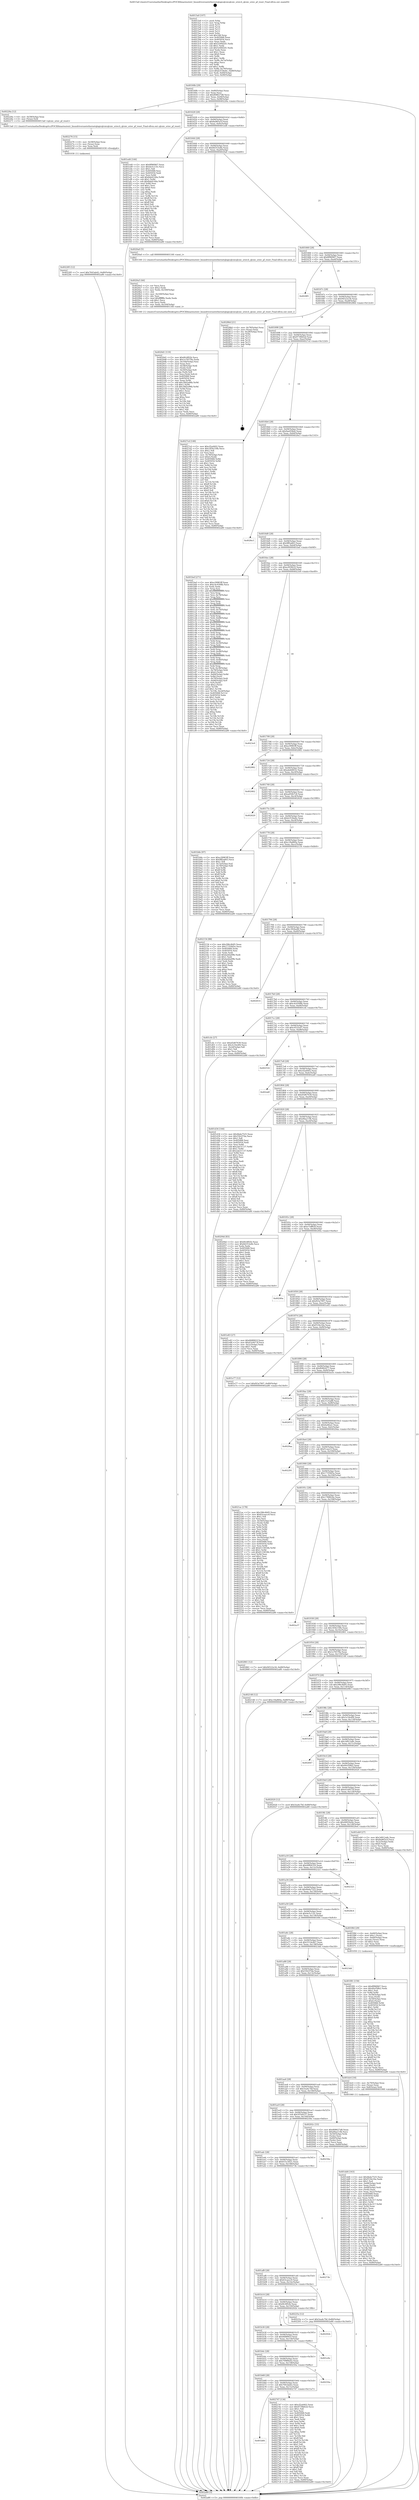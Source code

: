 digraph "0x4015a0" {
  label = "0x4015a0 (/mnt/c/Users/mathe/Desktop/tcc/POCII/binaries/extr_linuxdriversnetethernetqlogicqlcnicqlcnic_sriov.h_qlcnic_sriov_pf_reset_Final-ollvm.out::main(0))"
  labelloc = "t"
  node[shape=record]

  Entry [label="",width=0.3,height=0.3,shape=circle,fillcolor=black,style=filled]
  "0x40160b" [label="{
     0x40160b [29]\l
     | [instrs]\l
     &nbsp;&nbsp;0x40160b \<+3\>: mov -0x80(%rbp),%eax\l
     &nbsp;&nbsp;0x40160e \<+2\>: mov %eax,%ecx\l
     &nbsp;&nbsp;0x401610 \<+6\>: sub $0x808627d8,%ecx\l
     &nbsp;&nbsp;0x401616 \<+6\>: mov %eax,-0x94(%rbp)\l
     &nbsp;&nbsp;0x40161c \<+6\>: mov %ecx,-0x98(%rbp)\l
     &nbsp;&nbsp;0x401622 \<+6\>: je 000000000040226a \<main+0xcca\>\l
  }"]
  "0x40226a" [label="{
     0x40226a [12]\l
     | [instrs]\l
     &nbsp;&nbsp;0x40226a \<+4\>: mov -0x58(%rbp),%rax\l
     &nbsp;&nbsp;0x40226e \<+3\>: mov (%rax),%rdi\l
     &nbsp;&nbsp;0x402271 \<+5\>: call 00000000004013a0 \<qlcnic_sriov_pf_reset\>\l
     | [calls]\l
     &nbsp;&nbsp;0x4013a0 \{1\} (/mnt/c/Users/mathe/Desktop/tcc/POCII/binaries/extr_linuxdriversnetethernetqlogicqlcnicqlcnic_sriov.h_qlcnic_sriov_pf_reset_Final-ollvm.out::qlcnic_sriov_pf_reset)\l
  }"]
  "0x401628" [label="{
     0x401628 [28]\l
     | [instrs]\l
     &nbsp;&nbsp;0x401628 \<+5\>: jmp 000000000040162d \<main+0x8d\>\l
     &nbsp;&nbsp;0x40162d \<+6\>: mov -0x94(%rbp),%eax\l
     &nbsp;&nbsp;0x401633 \<+5\>: sub $0x8a965a1f,%eax\l
     &nbsp;&nbsp;0x401638 \<+6\>: mov %eax,-0x9c(%rbp)\l
     &nbsp;&nbsp;0x40163e \<+6\>: je 0000000000401ed4 \<main+0x934\>\l
  }"]
  Exit [label="",width=0.3,height=0.3,shape=circle,fillcolor=black,style=filled,peripheries=2]
  "0x401ed4" [label="{
     0x401ed4 [144]\l
     | [instrs]\l
     &nbsp;&nbsp;0x401ed4 \<+5\>: mov $0x8f96f467,%eax\l
     &nbsp;&nbsp;0x401ed9 \<+5\>: mov $0x4e5c11fc,%ecx\l
     &nbsp;&nbsp;0x401ede \<+2\>: mov $0x1,%dl\l
     &nbsp;&nbsp;0x401ee0 \<+7\>: mov 0x405068,%esi\l
     &nbsp;&nbsp;0x401ee7 \<+7\>: mov 0x405054,%edi\l
     &nbsp;&nbsp;0x401eee \<+3\>: mov %esi,%r8d\l
     &nbsp;&nbsp;0x401ef1 \<+7\>: add $0x8ab4144a,%r8d\l
     &nbsp;&nbsp;0x401ef8 \<+4\>: sub $0x1,%r8d\l
     &nbsp;&nbsp;0x401efc \<+7\>: sub $0x8ab4144a,%r8d\l
     &nbsp;&nbsp;0x401f03 \<+4\>: imul %r8d,%esi\l
     &nbsp;&nbsp;0x401f07 \<+3\>: and $0x1,%esi\l
     &nbsp;&nbsp;0x401f0a \<+3\>: cmp $0x0,%esi\l
     &nbsp;&nbsp;0x401f0d \<+4\>: sete %r9b\l
     &nbsp;&nbsp;0x401f11 \<+3\>: cmp $0xa,%edi\l
     &nbsp;&nbsp;0x401f14 \<+4\>: setl %r10b\l
     &nbsp;&nbsp;0x401f18 \<+3\>: mov %r9b,%r11b\l
     &nbsp;&nbsp;0x401f1b \<+4\>: xor $0xff,%r11b\l
     &nbsp;&nbsp;0x401f1f \<+3\>: mov %r10b,%bl\l
     &nbsp;&nbsp;0x401f22 \<+3\>: xor $0xff,%bl\l
     &nbsp;&nbsp;0x401f25 \<+3\>: xor $0x0,%dl\l
     &nbsp;&nbsp;0x401f28 \<+3\>: mov %r11b,%r14b\l
     &nbsp;&nbsp;0x401f2b \<+4\>: and $0x0,%r14b\l
     &nbsp;&nbsp;0x401f2f \<+3\>: and %dl,%r9b\l
     &nbsp;&nbsp;0x401f32 \<+3\>: mov %bl,%r15b\l
     &nbsp;&nbsp;0x401f35 \<+4\>: and $0x0,%r15b\l
     &nbsp;&nbsp;0x401f39 \<+3\>: and %dl,%r10b\l
     &nbsp;&nbsp;0x401f3c \<+3\>: or %r9b,%r14b\l
     &nbsp;&nbsp;0x401f3f \<+3\>: or %r10b,%r15b\l
     &nbsp;&nbsp;0x401f42 \<+3\>: xor %r15b,%r14b\l
     &nbsp;&nbsp;0x401f45 \<+3\>: or %bl,%r11b\l
     &nbsp;&nbsp;0x401f48 \<+4\>: xor $0xff,%r11b\l
     &nbsp;&nbsp;0x401f4c \<+3\>: or $0x0,%dl\l
     &nbsp;&nbsp;0x401f4f \<+3\>: and %dl,%r11b\l
     &nbsp;&nbsp;0x401f52 \<+3\>: or %r11b,%r14b\l
     &nbsp;&nbsp;0x401f55 \<+4\>: test $0x1,%r14b\l
     &nbsp;&nbsp;0x401f59 \<+3\>: cmovne %ecx,%eax\l
     &nbsp;&nbsp;0x401f5c \<+3\>: mov %eax,-0x80(%rbp)\l
     &nbsp;&nbsp;0x401f5f \<+5\>: jmp 0000000000402a80 \<main+0x14e0\>\l
  }"]
  "0x401644" [label="{
     0x401644 [28]\l
     | [instrs]\l
     &nbsp;&nbsp;0x401644 \<+5\>: jmp 0000000000401649 \<main+0xa9\>\l
     &nbsp;&nbsp;0x401649 \<+6\>: mov -0x94(%rbp),%eax\l
     &nbsp;&nbsp;0x40164f \<+5\>: sub $0x8d353a4b,%eax\l
     &nbsp;&nbsp;0x401654 \<+6\>: mov %eax,-0xa0(%rbp)\l
     &nbsp;&nbsp;0x40165a \<+6\>: je 00000000004020a0 \<main+0xb00\>\l
  }"]
  "0x401b84" [label="{
     0x401b84\l
  }", style=dashed]
  "0x4020a0" [label="{
     0x4020a0 [5]\l
     | [instrs]\l
     &nbsp;&nbsp;0x4020a0 \<+5\>: call 0000000000401160 \<next_i\>\l
     | [calls]\l
     &nbsp;&nbsp;0x401160 \{1\} (/mnt/c/Users/mathe/Desktop/tcc/POCII/binaries/extr_linuxdriversnetethernetqlogicqlcnicqlcnic_sriov.h_qlcnic_sriov_pf_reset_Final-ollvm.out::next_i)\l
  }"]
  "0x401660" [label="{
     0x401660 [28]\l
     | [instrs]\l
     &nbsp;&nbsp;0x401660 \<+5\>: jmp 0000000000401665 \<main+0xc5\>\l
     &nbsp;&nbsp;0x401665 \<+6\>: mov -0x94(%rbp),%eax\l
     &nbsp;&nbsp;0x40166b \<+5\>: sub $0x8f96f467,%eax\l
     &nbsp;&nbsp;0x401670 \<+6\>: mov %eax,-0xa4(%rbp)\l
     &nbsp;&nbsp;0x401676 \<+6\>: je 00000000004028f1 \<main+0x1351\>\l
  }"]
  "0x402747" [label="{
     0x402747 [134]\l
     | [instrs]\l
     &nbsp;&nbsp;0x402747 \<+5\>: mov $0xcf2a4402,%eax\l
     &nbsp;&nbsp;0x40274c \<+5\>: mov $0x9739b62d,%ecx\l
     &nbsp;&nbsp;0x402751 \<+2\>: mov $0x1,%dl\l
     &nbsp;&nbsp;0x402753 \<+2\>: xor %esi,%esi\l
     &nbsp;&nbsp;0x402755 \<+7\>: mov 0x405068,%edi\l
     &nbsp;&nbsp;0x40275c \<+8\>: mov 0x405054,%r8d\l
     &nbsp;&nbsp;0x402764 \<+3\>: sub $0x1,%esi\l
     &nbsp;&nbsp;0x402767 \<+3\>: mov %edi,%r9d\l
     &nbsp;&nbsp;0x40276a \<+3\>: add %esi,%r9d\l
     &nbsp;&nbsp;0x40276d \<+4\>: imul %r9d,%edi\l
     &nbsp;&nbsp;0x402771 \<+3\>: and $0x1,%edi\l
     &nbsp;&nbsp;0x402774 \<+3\>: cmp $0x0,%edi\l
     &nbsp;&nbsp;0x402777 \<+4\>: sete %r10b\l
     &nbsp;&nbsp;0x40277b \<+4\>: cmp $0xa,%r8d\l
     &nbsp;&nbsp;0x40277f \<+4\>: setl %r11b\l
     &nbsp;&nbsp;0x402783 \<+3\>: mov %r10b,%bl\l
     &nbsp;&nbsp;0x402786 \<+3\>: xor $0xff,%bl\l
     &nbsp;&nbsp;0x402789 \<+3\>: mov %r11b,%r14b\l
     &nbsp;&nbsp;0x40278c \<+4\>: xor $0xff,%r14b\l
     &nbsp;&nbsp;0x402790 \<+3\>: xor $0x1,%dl\l
     &nbsp;&nbsp;0x402793 \<+3\>: mov %bl,%r15b\l
     &nbsp;&nbsp;0x402796 \<+4\>: and $0xff,%r15b\l
     &nbsp;&nbsp;0x40279a \<+3\>: and %dl,%r10b\l
     &nbsp;&nbsp;0x40279d \<+3\>: mov %r14b,%r12b\l
     &nbsp;&nbsp;0x4027a0 \<+4\>: and $0xff,%r12b\l
     &nbsp;&nbsp;0x4027a4 \<+3\>: and %dl,%r11b\l
     &nbsp;&nbsp;0x4027a7 \<+3\>: or %r10b,%r15b\l
     &nbsp;&nbsp;0x4027aa \<+3\>: or %r11b,%r12b\l
     &nbsp;&nbsp;0x4027ad \<+3\>: xor %r12b,%r15b\l
     &nbsp;&nbsp;0x4027b0 \<+3\>: or %r14b,%bl\l
     &nbsp;&nbsp;0x4027b3 \<+3\>: xor $0xff,%bl\l
     &nbsp;&nbsp;0x4027b6 \<+3\>: or $0x1,%dl\l
     &nbsp;&nbsp;0x4027b9 \<+2\>: and %dl,%bl\l
     &nbsp;&nbsp;0x4027bb \<+3\>: or %bl,%r15b\l
     &nbsp;&nbsp;0x4027be \<+4\>: test $0x1,%r15b\l
     &nbsp;&nbsp;0x4027c2 \<+3\>: cmovne %ecx,%eax\l
     &nbsp;&nbsp;0x4027c5 \<+3\>: mov %eax,-0x80(%rbp)\l
     &nbsp;&nbsp;0x4027c8 \<+5\>: jmp 0000000000402a80 \<main+0x14e0\>\l
  }"]
  "0x4028f1" [label="{
     0x4028f1\l
  }", style=dashed]
  "0x40167c" [label="{
     0x40167c [28]\l
     | [instrs]\l
     &nbsp;&nbsp;0x40167c \<+5\>: jmp 0000000000401681 \<main+0xe1\>\l
     &nbsp;&nbsp;0x401681 \<+6\>: mov -0x94(%rbp),%eax\l
     &nbsp;&nbsp;0x401687 \<+5\>: sub $0x94522e34,%eax\l
     &nbsp;&nbsp;0x40168c \<+6\>: mov %eax,-0xa8(%rbp)\l
     &nbsp;&nbsp;0x401692 \<+6\>: je 000000000040286d \<main+0x12cd\>\l
  }"]
  "0x401b68" [label="{
     0x401b68 [28]\l
     | [instrs]\l
     &nbsp;&nbsp;0x401b68 \<+5\>: jmp 0000000000401b6d \<main+0x5cd\>\l
     &nbsp;&nbsp;0x401b6d \<+6\>: mov -0x94(%rbp),%eax\l
     &nbsp;&nbsp;0x401b73 \<+5\>: sub $0x7643ab42,%eax\l
     &nbsp;&nbsp;0x401b78 \<+6\>: mov %eax,-0x15c(%rbp)\l
     &nbsp;&nbsp;0x401b7e \<+6\>: je 0000000000402747 \<main+0x11a7\>\l
  }"]
  "0x40286d" [label="{
     0x40286d [21]\l
     | [instrs]\l
     &nbsp;&nbsp;0x40286d \<+4\>: mov -0x78(%rbp),%rax\l
     &nbsp;&nbsp;0x402871 \<+2\>: mov (%rax),%eax\l
     &nbsp;&nbsp;0x402873 \<+4\>: lea -0x28(%rbp),%rsp\l
     &nbsp;&nbsp;0x402877 \<+1\>: pop %rbx\l
     &nbsp;&nbsp;0x402878 \<+2\>: pop %r12\l
     &nbsp;&nbsp;0x40287a \<+2\>: pop %r13\l
     &nbsp;&nbsp;0x40287c \<+2\>: pop %r14\l
     &nbsp;&nbsp;0x40287e \<+2\>: pop %r15\l
     &nbsp;&nbsp;0x402880 \<+1\>: pop %rbp\l
     &nbsp;&nbsp;0x402881 \<+1\>: ret\l
  }"]
  "0x401698" [label="{
     0x401698 [28]\l
     | [instrs]\l
     &nbsp;&nbsp;0x401698 \<+5\>: jmp 000000000040169d \<main+0xfd\>\l
     &nbsp;&nbsp;0x40169d \<+6\>: mov -0x94(%rbp),%eax\l
     &nbsp;&nbsp;0x4016a3 \<+5\>: sub $0x9739b62d,%eax\l
     &nbsp;&nbsp;0x4016a8 \<+6\>: mov %eax,-0xac(%rbp)\l
     &nbsp;&nbsp;0x4016ae \<+6\>: je 00000000004027cd \<main+0x122d\>\l
  }"]
  "0x40250a" [label="{
     0x40250a\l
  }", style=dashed]
  "0x4027cd" [label="{
     0x4027cd [148]\l
     | [instrs]\l
     &nbsp;&nbsp;0x4027cd \<+5\>: mov $0xcf2a4402,%eax\l
     &nbsp;&nbsp;0x4027d2 \<+5\>: mov $0x185b150b,%ecx\l
     &nbsp;&nbsp;0x4027d7 \<+2\>: mov $0x1,%dl\l
     &nbsp;&nbsp;0x4027d9 \<+2\>: xor %esi,%esi\l
     &nbsp;&nbsp;0x4027db \<+4\>: mov -0x78(%rbp),%rdi\l
     &nbsp;&nbsp;0x4027df \<+6\>: movl $0x0,(%rdi)\l
     &nbsp;&nbsp;0x4027e5 \<+8\>: mov 0x405068,%r8d\l
     &nbsp;&nbsp;0x4027ed \<+8\>: mov 0x405054,%r9d\l
     &nbsp;&nbsp;0x4027f5 \<+3\>: sub $0x1,%esi\l
     &nbsp;&nbsp;0x4027f8 \<+3\>: mov %r8d,%r10d\l
     &nbsp;&nbsp;0x4027fb \<+3\>: add %esi,%r10d\l
     &nbsp;&nbsp;0x4027fe \<+4\>: imul %r10d,%r8d\l
     &nbsp;&nbsp;0x402802 \<+4\>: and $0x1,%r8d\l
     &nbsp;&nbsp;0x402806 \<+4\>: cmp $0x0,%r8d\l
     &nbsp;&nbsp;0x40280a \<+4\>: sete %r11b\l
     &nbsp;&nbsp;0x40280e \<+4\>: cmp $0xa,%r9d\l
     &nbsp;&nbsp;0x402812 \<+3\>: setl %bl\l
     &nbsp;&nbsp;0x402815 \<+3\>: mov %r11b,%r14b\l
     &nbsp;&nbsp;0x402818 \<+4\>: xor $0xff,%r14b\l
     &nbsp;&nbsp;0x40281c \<+3\>: mov %bl,%r15b\l
     &nbsp;&nbsp;0x40281f \<+4\>: xor $0xff,%r15b\l
     &nbsp;&nbsp;0x402823 \<+3\>: xor $0x0,%dl\l
     &nbsp;&nbsp;0x402826 \<+3\>: mov %r14b,%r12b\l
     &nbsp;&nbsp;0x402829 \<+4\>: and $0x0,%r12b\l
     &nbsp;&nbsp;0x40282d \<+3\>: and %dl,%r11b\l
     &nbsp;&nbsp;0x402830 \<+3\>: mov %r15b,%r13b\l
     &nbsp;&nbsp;0x402833 \<+4\>: and $0x0,%r13b\l
     &nbsp;&nbsp;0x402837 \<+2\>: and %dl,%bl\l
     &nbsp;&nbsp;0x402839 \<+3\>: or %r11b,%r12b\l
     &nbsp;&nbsp;0x40283c \<+3\>: or %bl,%r13b\l
     &nbsp;&nbsp;0x40283f \<+3\>: xor %r13b,%r12b\l
     &nbsp;&nbsp;0x402842 \<+3\>: or %r15b,%r14b\l
     &nbsp;&nbsp;0x402845 \<+4\>: xor $0xff,%r14b\l
     &nbsp;&nbsp;0x402849 \<+3\>: or $0x0,%dl\l
     &nbsp;&nbsp;0x40284c \<+3\>: and %dl,%r14b\l
     &nbsp;&nbsp;0x40284f \<+3\>: or %r14b,%r12b\l
     &nbsp;&nbsp;0x402852 \<+4\>: test $0x1,%r12b\l
     &nbsp;&nbsp;0x402856 \<+3\>: cmovne %ecx,%eax\l
     &nbsp;&nbsp;0x402859 \<+3\>: mov %eax,-0x80(%rbp)\l
     &nbsp;&nbsp;0x40285c \<+5\>: jmp 0000000000402a80 \<main+0x14e0\>\l
  }"]
  "0x4016b4" [label="{
     0x4016b4 [28]\l
     | [instrs]\l
     &nbsp;&nbsp;0x4016b4 \<+5\>: jmp 00000000004016b9 \<main+0x119\>\l
     &nbsp;&nbsp;0x4016b9 \<+6\>: mov -0x94(%rbp),%eax\l
     &nbsp;&nbsp;0x4016bf \<+5\>: sub $0x9ae058e6,%eax\l
     &nbsp;&nbsp;0x4016c4 \<+6\>: mov %eax,-0xb0(%rbp)\l
     &nbsp;&nbsp;0x4016ca \<+6\>: je 00000000004026e3 \<main+0x1143\>\l
  }"]
  "0x401b4c" [label="{
     0x401b4c [28]\l
     | [instrs]\l
     &nbsp;&nbsp;0x401b4c \<+5\>: jmp 0000000000401b51 \<main+0x5b1\>\l
     &nbsp;&nbsp;0x401b51 \<+6\>: mov -0x94(%rbp),%eax\l
     &nbsp;&nbsp;0x401b57 \<+5\>: sub $0x70989e02,%eax\l
     &nbsp;&nbsp;0x401b5c \<+6\>: mov %eax,-0x158(%rbp)\l
     &nbsp;&nbsp;0x401b62 \<+6\>: je 000000000040250a \<main+0xf6a\>\l
  }"]
  "0x4026e3" [label="{
     0x4026e3\l
  }", style=dashed]
  "0x4016d0" [label="{
     0x4016d0 [28]\l
     | [instrs]\l
     &nbsp;&nbsp;0x4016d0 \<+5\>: jmp 00000000004016d5 \<main+0x135\>\l
     &nbsp;&nbsp;0x4016d5 \<+6\>: mov -0x94(%rbp),%eax\l
     &nbsp;&nbsp;0x4016db \<+5\>: sub $0x9ff2a663,%eax\l
     &nbsp;&nbsp;0x4016e0 \<+6\>: mov %eax,-0xb4(%rbp)\l
     &nbsp;&nbsp;0x4016e6 \<+6\>: je 0000000000401bef \<main+0x64f\>\l
  }"]
  "0x401e9e" [label="{
     0x401e9e\l
  }", style=dashed]
  "0x401bef" [label="{
     0x401bef [271]\l
     | [instrs]\l
     &nbsp;&nbsp;0x401bef \<+5\>: mov $0xa39983ff,%eax\l
     &nbsp;&nbsp;0x401bf4 \<+5\>: mov $0xc4c9308b,%ecx\l
     &nbsp;&nbsp;0x401bf9 \<+2\>: xor %edx,%edx\l
     &nbsp;&nbsp;0x401bfb \<+3\>: mov %rsp,%rsi\l
     &nbsp;&nbsp;0x401bfe \<+4\>: add $0xfffffffffffffff0,%rsi\l
     &nbsp;&nbsp;0x401c02 \<+3\>: mov %rsi,%rsp\l
     &nbsp;&nbsp;0x401c05 \<+4\>: mov %rsi,-0x78(%rbp)\l
     &nbsp;&nbsp;0x401c09 \<+3\>: mov %rsp,%rsi\l
     &nbsp;&nbsp;0x401c0c \<+4\>: add $0xfffffffffffffff0,%rsi\l
     &nbsp;&nbsp;0x401c10 \<+3\>: mov %rsi,%rsp\l
     &nbsp;&nbsp;0x401c13 \<+3\>: mov %rsp,%rdi\l
     &nbsp;&nbsp;0x401c16 \<+4\>: add $0xfffffffffffffff0,%rdi\l
     &nbsp;&nbsp;0x401c1a \<+3\>: mov %rdi,%rsp\l
     &nbsp;&nbsp;0x401c1d \<+4\>: mov %rdi,-0x70(%rbp)\l
     &nbsp;&nbsp;0x401c21 \<+3\>: mov %rsp,%rdi\l
     &nbsp;&nbsp;0x401c24 \<+4\>: add $0xfffffffffffffff0,%rdi\l
     &nbsp;&nbsp;0x401c28 \<+3\>: mov %rdi,%rsp\l
     &nbsp;&nbsp;0x401c2b \<+4\>: mov %rdi,-0x68(%rbp)\l
     &nbsp;&nbsp;0x401c2f \<+3\>: mov %rsp,%rdi\l
     &nbsp;&nbsp;0x401c32 \<+4\>: add $0xfffffffffffffff0,%rdi\l
     &nbsp;&nbsp;0x401c36 \<+3\>: mov %rdi,%rsp\l
     &nbsp;&nbsp;0x401c39 \<+4\>: mov %rdi,-0x60(%rbp)\l
     &nbsp;&nbsp;0x401c3d \<+3\>: mov %rsp,%rdi\l
     &nbsp;&nbsp;0x401c40 \<+4\>: add $0xfffffffffffffff0,%rdi\l
     &nbsp;&nbsp;0x401c44 \<+3\>: mov %rdi,%rsp\l
     &nbsp;&nbsp;0x401c47 \<+4\>: mov %rdi,-0x58(%rbp)\l
     &nbsp;&nbsp;0x401c4b \<+3\>: mov %rsp,%rdi\l
     &nbsp;&nbsp;0x401c4e \<+4\>: add $0xfffffffffffffff0,%rdi\l
     &nbsp;&nbsp;0x401c52 \<+3\>: mov %rdi,%rsp\l
     &nbsp;&nbsp;0x401c55 \<+4\>: mov %rdi,-0x50(%rbp)\l
     &nbsp;&nbsp;0x401c59 \<+3\>: mov %rsp,%rdi\l
     &nbsp;&nbsp;0x401c5c \<+4\>: add $0xfffffffffffffff0,%rdi\l
     &nbsp;&nbsp;0x401c60 \<+3\>: mov %rdi,%rsp\l
     &nbsp;&nbsp;0x401c63 \<+4\>: mov %rdi,-0x48(%rbp)\l
     &nbsp;&nbsp;0x401c67 \<+3\>: mov %rsp,%rdi\l
     &nbsp;&nbsp;0x401c6a \<+4\>: add $0xfffffffffffffff0,%rdi\l
     &nbsp;&nbsp;0x401c6e \<+3\>: mov %rdi,%rsp\l
     &nbsp;&nbsp;0x401c71 \<+4\>: mov %rdi,-0x40(%rbp)\l
     &nbsp;&nbsp;0x401c75 \<+3\>: mov %rsp,%rdi\l
     &nbsp;&nbsp;0x401c78 \<+4\>: add $0xfffffffffffffff0,%rdi\l
     &nbsp;&nbsp;0x401c7c \<+3\>: mov %rdi,%rsp\l
     &nbsp;&nbsp;0x401c7f \<+4\>: mov %rdi,-0x38(%rbp)\l
     &nbsp;&nbsp;0x401c83 \<+4\>: mov -0x78(%rbp),%rdi\l
     &nbsp;&nbsp;0x401c87 \<+6\>: movl $0x0,(%rdi)\l
     &nbsp;&nbsp;0x401c8d \<+7\>: mov -0x84(%rbp),%r8d\l
     &nbsp;&nbsp;0x401c94 \<+3\>: mov %r8d,(%rsi)\l
     &nbsp;&nbsp;0x401c97 \<+4\>: mov -0x70(%rbp),%rdi\l
     &nbsp;&nbsp;0x401c9b \<+7\>: mov -0x90(%rbp),%r9\l
     &nbsp;&nbsp;0x401ca2 \<+3\>: mov %r9,(%rdi)\l
     &nbsp;&nbsp;0x401ca5 \<+3\>: cmpl $0x2,(%rsi)\l
     &nbsp;&nbsp;0x401ca8 \<+4\>: setne %r10b\l
     &nbsp;&nbsp;0x401cac \<+4\>: and $0x1,%r10b\l
     &nbsp;&nbsp;0x401cb0 \<+4\>: mov %r10b,-0x2d(%rbp)\l
     &nbsp;&nbsp;0x401cb4 \<+8\>: mov 0x405068,%r11d\l
     &nbsp;&nbsp;0x401cbc \<+7\>: mov 0x405054,%ebx\l
     &nbsp;&nbsp;0x401cc3 \<+3\>: sub $0x1,%edx\l
     &nbsp;&nbsp;0x401cc6 \<+3\>: mov %r11d,%r14d\l
     &nbsp;&nbsp;0x401cc9 \<+3\>: add %edx,%r14d\l
     &nbsp;&nbsp;0x401ccc \<+4\>: imul %r14d,%r11d\l
     &nbsp;&nbsp;0x401cd0 \<+4\>: and $0x1,%r11d\l
     &nbsp;&nbsp;0x401cd4 \<+4\>: cmp $0x0,%r11d\l
     &nbsp;&nbsp;0x401cd8 \<+4\>: sete %r10b\l
     &nbsp;&nbsp;0x401cdc \<+3\>: cmp $0xa,%ebx\l
     &nbsp;&nbsp;0x401cdf \<+4\>: setl %r15b\l
     &nbsp;&nbsp;0x401ce3 \<+3\>: mov %r10b,%r12b\l
     &nbsp;&nbsp;0x401ce6 \<+3\>: and %r15b,%r12b\l
     &nbsp;&nbsp;0x401ce9 \<+3\>: xor %r15b,%r10b\l
     &nbsp;&nbsp;0x401cec \<+3\>: or %r10b,%r12b\l
     &nbsp;&nbsp;0x401cef \<+4\>: test $0x1,%r12b\l
     &nbsp;&nbsp;0x401cf3 \<+3\>: cmovne %ecx,%eax\l
     &nbsp;&nbsp;0x401cf6 \<+3\>: mov %eax,-0x80(%rbp)\l
     &nbsp;&nbsp;0x401cf9 \<+5\>: jmp 0000000000402a80 \<main+0x14e0\>\l
  }"]
  "0x4016ec" [label="{
     0x4016ec [28]\l
     | [instrs]\l
     &nbsp;&nbsp;0x4016ec \<+5\>: jmp 00000000004016f1 \<main+0x151\>\l
     &nbsp;&nbsp;0x4016f1 \<+6\>: mov -0x94(%rbp),%eax\l
     &nbsp;&nbsp;0x4016f7 \<+5\>: sub $0xa305fb10,%eax\l
     &nbsp;&nbsp;0x4016fc \<+6\>: mov %eax,-0xb8(%rbp)\l
     &nbsp;&nbsp;0x401702 \<+6\>: je 00000000004023e9 \<main+0xe49\>\l
  }"]
  "0x401b30" [label="{
     0x401b30 [28]\l
     | [instrs]\l
     &nbsp;&nbsp;0x401b30 \<+5\>: jmp 0000000000401b35 \<main+0x595\>\l
     &nbsp;&nbsp;0x401b35 \<+6\>: mov -0x94(%rbp),%eax\l
     &nbsp;&nbsp;0x401b3b \<+5\>: sub $0x6fd8901f,%eax\l
     &nbsp;&nbsp;0x401b40 \<+6\>: mov %eax,-0x154(%rbp)\l
     &nbsp;&nbsp;0x401b46 \<+6\>: je 0000000000401e9e \<main+0x8fe\>\l
  }"]
  "0x4023e9" [label="{
     0x4023e9\l
  }", style=dashed]
  "0x401708" [label="{
     0x401708 [28]\l
     | [instrs]\l
     &nbsp;&nbsp;0x401708 \<+5\>: jmp 000000000040170d \<main+0x16d\>\l
     &nbsp;&nbsp;0x40170d \<+6\>: mov -0x94(%rbp),%eax\l
     &nbsp;&nbsp;0x401713 \<+5\>: sub $0xa39983ff,%eax\l
     &nbsp;&nbsp;0x401718 \<+6\>: mov %eax,-0xbc(%rbp)\l
     &nbsp;&nbsp;0x40171e \<+6\>: je 0000000000402882 \<main+0x12e2\>\l
  }"]
  "0x40292b" [label="{
     0x40292b\l
  }", style=dashed]
  "0x402882" [label="{
     0x402882\l
  }", style=dashed]
  "0x401724" [label="{
     0x401724 [28]\l
     | [instrs]\l
     &nbsp;&nbsp;0x401724 \<+5\>: jmp 0000000000401729 \<main+0x189\>\l
     &nbsp;&nbsp;0x401729 \<+6\>: mov -0x94(%rbp),%eax\l
     &nbsp;&nbsp;0x40172f \<+5\>: sub $0xabdd4632,%eax\l
     &nbsp;&nbsp;0x401734 \<+6\>: mov %eax,-0xc0(%rbp)\l
     &nbsp;&nbsp;0x40173a \<+6\>: je 0000000000402462 \<main+0xec2\>\l
  }"]
  "0x402285" [label="{
     0x402285 [12]\l
     | [instrs]\l
     &nbsp;&nbsp;0x402285 \<+7\>: movl $0x7643ab42,-0x80(%rbp)\l
     &nbsp;&nbsp;0x40228c \<+5\>: jmp 0000000000402a80 \<main+0x14e0\>\l
  }"]
  "0x402462" [label="{
     0x402462\l
  }", style=dashed]
  "0x401740" [label="{
     0x401740 [28]\l
     | [instrs]\l
     &nbsp;&nbsp;0x401740 \<+5\>: jmp 0000000000401745 \<main+0x1a5\>\l
     &nbsp;&nbsp;0x401745 \<+6\>: mov -0x94(%rbp),%eax\l
     &nbsp;&nbsp;0x40174b \<+5\>: sub $0xad50b7c8,%eax\l
     &nbsp;&nbsp;0x401750 \<+6\>: mov %eax,-0xc4(%rbp)\l
     &nbsp;&nbsp;0x401756 \<+6\>: je 0000000000402620 \<main+0x1080\>\l
  }"]
  "0x402276" [label="{
     0x402276 [15]\l
     | [instrs]\l
     &nbsp;&nbsp;0x402276 \<+4\>: mov -0x58(%rbp),%rax\l
     &nbsp;&nbsp;0x40227a \<+3\>: mov (%rax),%rax\l
     &nbsp;&nbsp;0x40227d \<+3\>: mov %rax,%rdi\l
     &nbsp;&nbsp;0x402280 \<+5\>: call 0000000000401030 \<free@plt\>\l
     | [calls]\l
     &nbsp;&nbsp;0x401030 \{1\} (unknown)\l
  }"]
  "0x402620" [label="{
     0x402620\l
  }", style=dashed]
  "0x40175c" [label="{
     0x40175c [28]\l
     | [instrs]\l
     &nbsp;&nbsp;0x40175c \<+5\>: jmp 0000000000401761 \<main+0x1c1\>\l
     &nbsp;&nbsp;0x401761 \<+6\>: mov -0x94(%rbp),%eax\l
     &nbsp;&nbsp;0x401767 \<+5\>: sub $0xb353be6c,%eax\l
     &nbsp;&nbsp;0x40176c \<+6\>: mov %eax,-0xc8(%rbp)\l
     &nbsp;&nbsp;0x401772 \<+6\>: je 0000000000401b8e \<main+0x5ee\>\l
  }"]
  "0x401b14" [label="{
     0x401b14 [28]\l
     | [instrs]\l
     &nbsp;&nbsp;0x401b14 \<+5\>: jmp 0000000000401b19 \<main+0x579\>\l
     &nbsp;&nbsp;0x401b19 \<+6\>: mov -0x94(%rbp),%eax\l
     &nbsp;&nbsp;0x401b1f \<+5\>: sub $0x6fc4f02b,%eax\l
     &nbsp;&nbsp;0x401b24 \<+6\>: mov %eax,-0x150(%rbp)\l
     &nbsp;&nbsp;0x401b2a \<+6\>: je 000000000040292b \<main+0x138b\>\l
  }"]
  "0x401b8e" [label="{
     0x401b8e [97]\l
     | [instrs]\l
     &nbsp;&nbsp;0x401b8e \<+5\>: mov $0xa39983ff,%eax\l
     &nbsp;&nbsp;0x401b93 \<+5\>: mov $0x9ff2a663,%ecx\l
     &nbsp;&nbsp;0x401b98 \<+2\>: mov $0x1,%dl\l
     &nbsp;&nbsp;0x401b9a \<+4\>: mov -0x7a(%rbp),%sil\l
     &nbsp;&nbsp;0x401b9e \<+4\>: mov -0x79(%rbp),%dil\l
     &nbsp;&nbsp;0x401ba2 \<+3\>: mov %sil,%r8b\l
     &nbsp;&nbsp;0x401ba5 \<+4\>: xor $0xff,%r8b\l
     &nbsp;&nbsp;0x401ba9 \<+3\>: mov %dil,%r9b\l
     &nbsp;&nbsp;0x401bac \<+4\>: xor $0xff,%r9b\l
     &nbsp;&nbsp;0x401bb0 \<+3\>: xor $0x0,%dl\l
     &nbsp;&nbsp;0x401bb3 \<+3\>: mov %r8b,%r10b\l
     &nbsp;&nbsp;0x401bb6 \<+4\>: and $0x0,%r10b\l
     &nbsp;&nbsp;0x401bba \<+3\>: and %dl,%sil\l
     &nbsp;&nbsp;0x401bbd \<+3\>: mov %r9b,%r11b\l
     &nbsp;&nbsp;0x401bc0 \<+4\>: and $0x0,%r11b\l
     &nbsp;&nbsp;0x401bc4 \<+3\>: and %dl,%dil\l
     &nbsp;&nbsp;0x401bc7 \<+3\>: or %sil,%r10b\l
     &nbsp;&nbsp;0x401bca \<+3\>: or %dil,%r11b\l
     &nbsp;&nbsp;0x401bcd \<+3\>: xor %r11b,%r10b\l
     &nbsp;&nbsp;0x401bd0 \<+3\>: or %r9b,%r8b\l
     &nbsp;&nbsp;0x401bd3 \<+4\>: xor $0xff,%r8b\l
     &nbsp;&nbsp;0x401bd7 \<+3\>: or $0x0,%dl\l
     &nbsp;&nbsp;0x401bda \<+3\>: and %dl,%r8b\l
     &nbsp;&nbsp;0x401bdd \<+3\>: or %r8b,%r10b\l
     &nbsp;&nbsp;0x401be0 \<+4\>: test $0x1,%r10b\l
     &nbsp;&nbsp;0x401be4 \<+3\>: cmovne %ecx,%eax\l
     &nbsp;&nbsp;0x401be7 \<+3\>: mov %eax,-0x80(%rbp)\l
     &nbsp;&nbsp;0x401bea \<+5\>: jmp 0000000000402a80 \<main+0x14e0\>\l
  }"]
  "0x401778" [label="{
     0x401778 [28]\l
     | [instrs]\l
     &nbsp;&nbsp;0x401778 \<+5\>: jmp 000000000040177d \<main+0x1dd\>\l
     &nbsp;&nbsp;0x40177d \<+6\>: mov -0x94(%rbp),%eax\l
     &nbsp;&nbsp;0x401783 \<+5\>: sub $0xc18a860a,%eax\l
     &nbsp;&nbsp;0x401788 \<+6\>: mov %eax,-0xcc(%rbp)\l
     &nbsp;&nbsp;0x40178e \<+6\>: je 0000000000402154 \<main+0xbb4\>\l
  }"]
  "0x402a80" [label="{
     0x402a80 [5]\l
     | [instrs]\l
     &nbsp;&nbsp;0x402a80 \<+5\>: jmp 000000000040160b \<main+0x6b\>\l
  }"]
  "0x4015a0" [label="{
     0x4015a0 [107]\l
     | [instrs]\l
     &nbsp;&nbsp;0x4015a0 \<+1\>: push %rbp\l
     &nbsp;&nbsp;0x4015a1 \<+3\>: mov %rsp,%rbp\l
     &nbsp;&nbsp;0x4015a4 \<+2\>: push %r15\l
     &nbsp;&nbsp;0x4015a6 \<+2\>: push %r14\l
     &nbsp;&nbsp;0x4015a8 \<+2\>: push %r13\l
     &nbsp;&nbsp;0x4015aa \<+2\>: push %r12\l
     &nbsp;&nbsp;0x4015ac \<+1\>: push %rbx\l
     &nbsp;&nbsp;0x4015ad \<+7\>: sub $0x168,%rsp\l
     &nbsp;&nbsp;0x4015b4 \<+7\>: mov 0x405068,%eax\l
     &nbsp;&nbsp;0x4015bb \<+7\>: mov 0x405054,%ecx\l
     &nbsp;&nbsp;0x4015c2 \<+2\>: mov %eax,%edx\l
     &nbsp;&nbsp;0x4015c4 \<+6\>: add $0x5c69d2d1,%edx\l
     &nbsp;&nbsp;0x4015ca \<+3\>: sub $0x1,%edx\l
     &nbsp;&nbsp;0x4015cd \<+6\>: sub $0x5c69d2d1,%edx\l
     &nbsp;&nbsp;0x4015d3 \<+3\>: imul %edx,%eax\l
     &nbsp;&nbsp;0x4015d6 \<+3\>: and $0x1,%eax\l
     &nbsp;&nbsp;0x4015d9 \<+3\>: cmp $0x0,%eax\l
     &nbsp;&nbsp;0x4015dc \<+4\>: sete %r8b\l
     &nbsp;&nbsp;0x4015e0 \<+4\>: and $0x1,%r8b\l
     &nbsp;&nbsp;0x4015e4 \<+4\>: mov %r8b,-0x7a(%rbp)\l
     &nbsp;&nbsp;0x4015e8 \<+3\>: cmp $0xa,%ecx\l
     &nbsp;&nbsp;0x4015eb \<+4\>: setl %r8b\l
     &nbsp;&nbsp;0x4015ef \<+4\>: and $0x1,%r8b\l
     &nbsp;&nbsp;0x4015f3 \<+4\>: mov %r8b,-0x79(%rbp)\l
     &nbsp;&nbsp;0x4015f7 \<+7\>: movl $0xb353be6c,-0x80(%rbp)\l
     &nbsp;&nbsp;0x4015fe \<+6\>: mov %edi,-0x84(%rbp)\l
     &nbsp;&nbsp;0x401604 \<+7\>: mov %rsi,-0x90(%rbp)\l
  }"]
  "0x40225e" [label="{
     0x40225e [12]\l
     | [instrs]\l
     &nbsp;&nbsp;0x40225e \<+7\>: movl $0x5ea4c7bf,-0x80(%rbp)\l
     &nbsp;&nbsp;0x402265 \<+5\>: jmp 0000000000402a80 \<main+0x14e0\>\l
  }"]
  "0x401af8" [label="{
     0x401af8 [28]\l
     | [instrs]\l
     &nbsp;&nbsp;0x401af8 \<+5\>: jmp 0000000000401afd \<main+0x55d\>\l
     &nbsp;&nbsp;0x401afd \<+6\>: mov -0x94(%rbp),%eax\l
     &nbsp;&nbsp;0x401b03 \<+5\>: sub $0x63caecc9,%eax\l
     &nbsp;&nbsp;0x401b08 \<+6\>: mov %eax,-0x14c(%rbp)\l
     &nbsp;&nbsp;0x401b0e \<+6\>: je 000000000040225e \<main+0xcbe\>\l
  }"]
  "0x402154" [label="{
     0x402154 [88]\l
     | [instrs]\l
     &nbsp;&nbsp;0x402154 \<+5\>: mov $0x296c4b95,%eax\l
     &nbsp;&nbsp;0x402159 \<+5\>: mov $0x17359d5a,%ecx\l
     &nbsp;&nbsp;0x40215e \<+7\>: mov 0x405068,%edx\l
     &nbsp;&nbsp;0x402165 \<+7\>: mov 0x405054,%esi\l
     &nbsp;&nbsp;0x40216c \<+2\>: mov %edx,%edi\l
     &nbsp;&nbsp;0x40216e \<+6\>: add $0xba4da99b,%edi\l
     &nbsp;&nbsp;0x402174 \<+3\>: sub $0x1,%edi\l
     &nbsp;&nbsp;0x402177 \<+6\>: sub $0xba4da99b,%edi\l
     &nbsp;&nbsp;0x40217d \<+3\>: imul %edi,%edx\l
     &nbsp;&nbsp;0x402180 \<+3\>: and $0x1,%edx\l
     &nbsp;&nbsp;0x402183 \<+3\>: cmp $0x0,%edx\l
     &nbsp;&nbsp;0x402186 \<+4\>: sete %r8b\l
     &nbsp;&nbsp;0x40218a \<+3\>: cmp $0xa,%esi\l
     &nbsp;&nbsp;0x40218d \<+4\>: setl %r9b\l
     &nbsp;&nbsp;0x402191 \<+3\>: mov %r8b,%r10b\l
     &nbsp;&nbsp;0x402194 \<+3\>: and %r9b,%r10b\l
     &nbsp;&nbsp;0x402197 \<+3\>: xor %r9b,%r8b\l
     &nbsp;&nbsp;0x40219a \<+3\>: or %r8b,%r10b\l
     &nbsp;&nbsp;0x40219d \<+4\>: test $0x1,%r10b\l
     &nbsp;&nbsp;0x4021a1 \<+3\>: cmovne %ecx,%eax\l
     &nbsp;&nbsp;0x4021a4 \<+3\>: mov %eax,-0x80(%rbp)\l
     &nbsp;&nbsp;0x4021a7 \<+5\>: jmp 0000000000402a80 \<main+0x14e0\>\l
  }"]
  "0x401794" [label="{
     0x401794 [28]\l
     | [instrs]\l
     &nbsp;&nbsp;0x401794 \<+5\>: jmp 0000000000401799 \<main+0x1f9\>\l
     &nbsp;&nbsp;0x401799 \<+6\>: mov -0x94(%rbp),%eax\l
     &nbsp;&nbsp;0x40179f \<+5\>: sub $0xc392ba48,%eax\l
     &nbsp;&nbsp;0x4017a4 \<+6\>: mov %eax,-0xd0(%rbp)\l
     &nbsp;&nbsp;0x4017aa \<+6\>: je 0000000000402614 \<main+0x1074\>\l
  }"]
  "0x40273b" [label="{
     0x40273b\l
  }", style=dashed]
  "0x402614" [label="{
     0x402614\l
  }", style=dashed]
  "0x4017b0" [label="{
     0x4017b0 [28]\l
     | [instrs]\l
     &nbsp;&nbsp;0x4017b0 \<+5\>: jmp 00000000004017b5 \<main+0x215\>\l
     &nbsp;&nbsp;0x4017b5 \<+6\>: mov -0x94(%rbp),%eax\l
     &nbsp;&nbsp;0x4017bb \<+5\>: sub $0xc4c9308b,%eax\l
     &nbsp;&nbsp;0x4017c0 \<+6\>: mov %eax,-0xd4(%rbp)\l
     &nbsp;&nbsp;0x4017c6 \<+6\>: je 0000000000401cfe \<main+0x75e\>\l
  }"]
  "0x401adc" [label="{
     0x401adc [28]\l
     | [instrs]\l
     &nbsp;&nbsp;0x401adc \<+5\>: jmp 0000000000401ae1 \<main+0x541\>\l
     &nbsp;&nbsp;0x401ae1 \<+6\>: mov -0x94(%rbp),%eax\l
     &nbsp;&nbsp;0x401ae7 \<+5\>: sub $0x631e3021,%eax\l
     &nbsp;&nbsp;0x401aec \<+6\>: mov %eax,-0x148(%rbp)\l
     &nbsp;&nbsp;0x401af2 \<+6\>: je 000000000040273b \<main+0x119b\>\l
  }"]
  "0x401cfe" [label="{
     0x401cfe [27]\l
     | [instrs]\l
     &nbsp;&nbsp;0x401cfe \<+5\>: mov $0xd5d67639,%eax\l
     &nbsp;&nbsp;0x401d03 \<+5\>: mov $0x3c16e4f4,%ecx\l
     &nbsp;&nbsp;0x401d08 \<+3\>: mov -0x2d(%rbp),%dl\l
     &nbsp;&nbsp;0x401d0b \<+3\>: test $0x1,%dl\l
     &nbsp;&nbsp;0x401d0e \<+3\>: cmovne %ecx,%eax\l
     &nbsp;&nbsp;0x401d11 \<+3\>: mov %eax,-0x80(%rbp)\l
     &nbsp;&nbsp;0x401d14 \<+5\>: jmp 0000000000402a80 \<main+0x14e0\>\l
  }"]
  "0x4017cc" [label="{
     0x4017cc [28]\l
     | [instrs]\l
     &nbsp;&nbsp;0x4017cc \<+5\>: jmp 00000000004017d1 \<main+0x231\>\l
     &nbsp;&nbsp;0x4017d1 \<+6\>: mov -0x94(%rbp),%eax\l
     &nbsp;&nbsp;0x4017d7 \<+5\>: sub $0xc9332ef7,%eax\l
     &nbsp;&nbsp;0x4017dc \<+6\>: mov %eax,-0xd8(%rbp)\l
     &nbsp;&nbsp;0x4017e2 \<+6\>: je 0000000000402516 \<main+0xf76\>\l
  }"]
  "0x40256e" [label="{
     0x40256e\l
  }", style=dashed]
  "0x402516" [label="{
     0x402516\l
  }", style=dashed]
  "0x4017e8" [label="{
     0x4017e8 [28]\l
     | [instrs]\l
     &nbsp;&nbsp;0x4017e8 \<+5\>: jmp 00000000004017ed \<main+0x24d\>\l
     &nbsp;&nbsp;0x4017ed \<+6\>: mov -0x94(%rbp),%eax\l
     &nbsp;&nbsp;0x4017f3 \<+5\>: sub $0xcf2a4402,%eax\l
     &nbsp;&nbsp;0x4017f8 \<+6\>: mov %eax,-0xdc(%rbp)\l
     &nbsp;&nbsp;0x4017fe \<+6\>: je 0000000000402a6f \<main+0x14cf\>\l
  }"]
  "0x4020d1" [label="{
     0x4020d1 [119]\l
     | [instrs]\l
     &nbsp;&nbsp;0x4020d1 \<+5\>: mov $0x6fc4f02b,%ecx\l
     &nbsp;&nbsp;0x4020d6 \<+5\>: mov $0x1e76578a,%edx\l
     &nbsp;&nbsp;0x4020db \<+6\>: mov -0x164(%rbp),%esi\l
     &nbsp;&nbsp;0x4020e1 \<+3\>: imul %eax,%esi\l
     &nbsp;&nbsp;0x4020e4 \<+4\>: mov -0x58(%rbp),%rdi\l
     &nbsp;&nbsp;0x4020e8 \<+3\>: mov (%rdi),%rdi\l
     &nbsp;&nbsp;0x4020eb \<+4\>: mov -0x50(%rbp),%r8\l
     &nbsp;&nbsp;0x4020ef \<+3\>: movslq (%r8),%r8\l
     &nbsp;&nbsp;0x4020f2 \<+4\>: mov %esi,(%rdi,%r8,4)\l
     &nbsp;&nbsp;0x4020f6 \<+7\>: mov 0x405068,%eax\l
     &nbsp;&nbsp;0x4020fd \<+7\>: mov 0x405054,%esi\l
     &nbsp;&nbsp;0x402104 \<+3\>: mov %eax,%r9d\l
     &nbsp;&nbsp;0x402107 \<+7\>: add $0x39d2a96b,%r9d\l
     &nbsp;&nbsp;0x40210e \<+4\>: sub $0x1,%r9d\l
     &nbsp;&nbsp;0x402112 \<+7\>: sub $0x39d2a96b,%r9d\l
     &nbsp;&nbsp;0x402119 \<+4\>: imul %r9d,%eax\l
     &nbsp;&nbsp;0x40211d \<+3\>: and $0x1,%eax\l
     &nbsp;&nbsp;0x402120 \<+3\>: cmp $0x0,%eax\l
     &nbsp;&nbsp;0x402123 \<+4\>: sete %r10b\l
     &nbsp;&nbsp;0x402127 \<+3\>: cmp $0xa,%esi\l
     &nbsp;&nbsp;0x40212a \<+4\>: setl %r11b\l
     &nbsp;&nbsp;0x40212e \<+3\>: mov %r10b,%bl\l
     &nbsp;&nbsp;0x402131 \<+3\>: and %r11b,%bl\l
     &nbsp;&nbsp;0x402134 \<+3\>: xor %r11b,%r10b\l
     &nbsp;&nbsp;0x402137 \<+3\>: or %r10b,%bl\l
     &nbsp;&nbsp;0x40213a \<+3\>: test $0x1,%bl\l
     &nbsp;&nbsp;0x40213d \<+3\>: cmovne %edx,%ecx\l
     &nbsp;&nbsp;0x402140 \<+3\>: mov %ecx,-0x80(%rbp)\l
     &nbsp;&nbsp;0x402143 \<+5\>: jmp 0000000000402a80 \<main+0x14e0\>\l
  }"]
  "0x402a6f" [label="{
     0x402a6f\l
  }", style=dashed]
  "0x401804" [label="{
     0x401804 [28]\l
     | [instrs]\l
     &nbsp;&nbsp;0x401804 \<+5\>: jmp 0000000000401809 \<main+0x269\>\l
     &nbsp;&nbsp;0x401809 \<+6\>: mov -0x94(%rbp),%eax\l
     &nbsp;&nbsp;0x40180f \<+5\>: sub $0xd5d67639,%eax\l
     &nbsp;&nbsp;0x401814 \<+6\>: mov %eax,-0xe0(%rbp)\l
     &nbsp;&nbsp;0x40181a \<+6\>: je 0000000000401d34 \<main+0x794\>\l
  }"]
  "0x4020a5" [label="{
     0x4020a5 [44]\l
     | [instrs]\l
     &nbsp;&nbsp;0x4020a5 \<+2\>: xor %ecx,%ecx\l
     &nbsp;&nbsp;0x4020a7 \<+5\>: mov $0x2,%edx\l
     &nbsp;&nbsp;0x4020ac \<+6\>: mov %edx,-0x160(%rbp)\l
     &nbsp;&nbsp;0x4020b2 \<+1\>: cltd\l
     &nbsp;&nbsp;0x4020b3 \<+6\>: mov -0x160(%rbp),%esi\l
     &nbsp;&nbsp;0x4020b9 \<+2\>: idiv %esi\l
     &nbsp;&nbsp;0x4020bb \<+6\>: imul $0xfffffffe,%edx,%edx\l
     &nbsp;&nbsp;0x4020c1 \<+3\>: sub $0x1,%ecx\l
     &nbsp;&nbsp;0x4020c4 \<+2\>: sub %ecx,%edx\l
     &nbsp;&nbsp;0x4020c6 \<+6\>: mov %edx,-0x164(%rbp)\l
     &nbsp;&nbsp;0x4020cc \<+5\>: call 0000000000401160 \<next_i\>\l
     | [calls]\l
     &nbsp;&nbsp;0x401160 \{1\} (/mnt/c/Users/mathe/Desktop/tcc/POCII/binaries/extr_linuxdriversnetethernetqlogicqlcnicqlcnic_sriov.h_qlcnic_sriov_pf_reset_Final-ollvm.out::next_i)\l
  }"]
  "0x401d34" [label="{
     0x401d34 [144]\l
     | [instrs]\l
     &nbsp;&nbsp;0x401d34 \<+5\>: mov $0x4bda7525,%eax\l
     &nbsp;&nbsp;0x401d39 \<+5\>: mov $0x55b1f7da,%ecx\l
     &nbsp;&nbsp;0x401d3e \<+2\>: mov $0x1,%dl\l
     &nbsp;&nbsp;0x401d40 \<+7\>: mov 0x405068,%esi\l
     &nbsp;&nbsp;0x401d47 \<+7\>: mov 0x405054,%edi\l
     &nbsp;&nbsp;0x401d4e \<+3\>: mov %esi,%r8d\l
     &nbsp;&nbsp;0x401d51 \<+7\>: add $0x2ab31137,%r8d\l
     &nbsp;&nbsp;0x401d58 \<+4\>: sub $0x1,%r8d\l
     &nbsp;&nbsp;0x401d5c \<+7\>: sub $0x2ab31137,%r8d\l
     &nbsp;&nbsp;0x401d63 \<+4\>: imul %r8d,%esi\l
     &nbsp;&nbsp;0x401d67 \<+3\>: and $0x1,%esi\l
     &nbsp;&nbsp;0x401d6a \<+3\>: cmp $0x0,%esi\l
     &nbsp;&nbsp;0x401d6d \<+4\>: sete %r9b\l
     &nbsp;&nbsp;0x401d71 \<+3\>: cmp $0xa,%edi\l
     &nbsp;&nbsp;0x401d74 \<+4\>: setl %r10b\l
     &nbsp;&nbsp;0x401d78 \<+3\>: mov %r9b,%r11b\l
     &nbsp;&nbsp;0x401d7b \<+4\>: xor $0xff,%r11b\l
     &nbsp;&nbsp;0x401d7f \<+3\>: mov %r10b,%bl\l
     &nbsp;&nbsp;0x401d82 \<+3\>: xor $0xff,%bl\l
     &nbsp;&nbsp;0x401d85 \<+3\>: xor $0x0,%dl\l
     &nbsp;&nbsp;0x401d88 \<+3\>: mov %r11b,%r14b\l
     &nbsp;&nbsp;0x401d8b \<+4\>: and $0x0,%r14b\l
     &nbsp;&nbsp;0x401d8f \<+3\>: and %dl,%r9b\l
     &nbsp;&nbsp;0x401d92 \<+3\>: mov %bl,%r15b\l
     &nbsp;&nbsp;0x401d95 \<+4\>: and $0x0,%r15b\l
     &nbsp;&nbsp;0x401d99 \<+3\>: and %dl,%r10b\l
     &nbsp;&nbsp;0x401d9c \<+3\>: or %r9b,%r14b\l
     &nbsp;&nbsp;0x401d9f \<+3\>: or %r10b,%r15b\l
     &nbsp;&nbsp;0x401da2 \<+3\>: xor %r15b,%r14b\l
     &nbsp;&nbsp;0x401da5 \<+3\>: or %bl,%r11b\l
     &nbsp;&nbsp;0x401da8 \<+4\>: xor $0xff,%r11b\l
     &nbsp;&nbsp;0x401dac \<+3\>: or $0x0,%dl\l
     &nbsp;&nbsp;0x401daf \<+3\>: and %dl,%r11b\l
     &nbsp;&nbsp;0x401db2 \<+3\>: or %r11b,%r14b\l
     &nbsp;&nbsp;0x401db5 \<+4\>: test $0x1,%r14b\l
     &nbsp;&nbsp;0x401db9 \<+3\>: cmovne %ecx,%eax\l
     &nbsp;&nbsp;0x401dbc \<+3\>: mov %eax,-0x80(%rbp)\l
     &nbsp;&nbsp;0x401dbf \<+5\>: jmp 0000000000402a80 \<main+0x14e0\>\l
  }"]
  "0x401820" [label="{
     0x401820 [28]\l
     | [instrs]\l
     &nbsp;&nbsp;0x401820 \<+5\>: jmp 0000000000401825 \<main+0x285\>\l
     &nbsp;&nbsp;0x401825 \<+6\>: mov -0x94(%rbp),%eax\l
     &nbsp;&nbsp;0x40182b \<+5\>: sub $0xd9aa11fb,%eax\l
     &nbsp;&nbsp;0x401830 \<+6\>: mov %eax,-0xe4(%rbp)\l
     &nbsp;&nbsp;0x401836 \<+6\>: je 000000000040204d \<main+0xaad\>\l
  }"]
  "0x401ac0" [label="{
     0x401ac0 [28]\l
     | [instrs]\l
     &nbsp;&nbsp;0x401ac0 \<+5\>: jmp 0000000000401ac5 \<main+0x525\>\l
     &nbsp;&nbsp;0x401ac5 \<+6\>: mov -0x94(%rbp),%eax\l
     &nbsp;&nbsp;0x401acb \<+5\>: sub $0x5f1b9237,%eax\l
     &nbsp;&nbsp;0x401ad0 \<+6\>: mov %eax,-0x144(%rbp)\l
     &nbsp;&nbsp;0x401ad6 \<+6\>: je 000000000040256e \<main+0xfce\>\l
  }"]
  "0x40204d" [label="{
     0x40204d [83]\l
     | [instrs]\l
     &nbsp;&nbsp;0x40204d \<+5\>: mov $0x6fc4f02b,%eax\l
     &nbsp;&nbsp;0x402052 \<+5\>: mov $0x8d353a4b,%ecx\l
     &nbsp;&nbsp;0x402057 \<+2\>: xor %edx,%edx\l
     &nbsp;&nbsp;0x402059 \<+7\>: mov 0x405068,%esi\l
     &nbsp;&nbsp;0x402060 \<+7\>: mov 0x405054,%edi\l
     &nbsp;&nbsp;0x402067 \<+3\>: sub $0x1,%edx\l
     &nbsp;&nbsp;0x40206a \<+3\>: mov %esi,%r8d\l
     &nbsp;&nbsp;0x40206d \<+3\>: add %edx,%r8d\l
     &nbsp;&nbsp;0x402070 \<+4\>: imul %r8d,%esi\l
     &nbsp;&nbsp;0x402074 \<+3\>: and $0x1,%esi\l
     &nbsp;&nbsp;0x402077 \<+3\>: cmp $0x0,%esi\l
     &nbsp;&nbsp;0x40207a \<+4\>: sete %r9b\l
     &nbsp;&nbsp;0x40207e \<+3\>: cmp $0xa,%edi\l
     &nbsp;&nbsp;0x402081 \<+4\>: setl %r10b\l
     &nbsp;&nbsp;0x402085 \<+3\>: mov %r9b,%r11b\l
     &nbsp;&nbsp;0x402088 \<+3\>: and %r10b,%r11b\l
     &nbsp;&nbsp;0x40208b \<+3\>: xor %r10b,%r9b\l
     &nbsp;&nbsp;0x40208e \<+3\>: or %r9b,%r11b\l
     &nbsp;&nbsp;0x402091 \<+4\>: test $0x1,%r11b\l
     &nbsp;&nbsp;0x402095 \<+3\>: cmovne %ecx,%eax\l
     &nbsp;&nbsp;0x402098 \<+3\>: mov %eax,-0x80(%rbp)\l
     &nbsp;&nbsp;0x40209b \<+5\>: jmp 0000000000402a80 \<main+0x14e0\>\l
  }"]
  "0x40183c" [label="{
     0x40183c [28]\l
     | [instrs]\l
     &nbsp;&nbsp;0x40183c \<+5\>: jmp 0000000000401841 \<main+0x2a1\>\l
     &nbsp;&nbsp;0x401841 \<+6\>: mov -0x94(%rbp),%eax\l
     &nbsp;&nbsp;0x401847 \<+5\>: sub $0xe7eff829,%eax\l
     &nbsp;&nbsp;0x40184c \<+6\>: mov %eax,-0xe8(%rbp)\l
     &nbsp;&nbsp;0x401852 \<+6\>: je 000000000040240a \<main+0xe6a\>\l
  }"]
  "0x40202c" [label="{
     0x40202c [33]\l
     | [instrs]\l
     &nbsp;&nbsp;0x40202c \<+5\>: mov $0x808627d8,%eax\l
     &nbsp;&nbsp;0x402031 \<+5\>: mov $0xd9aa11fb,%ecx\l
     &nbsp;&nbsp;0x402036 \<+4\>: mov -0x50(%rbp),%rdx\l
     &nbsp;&nbsp;0x40203a \<+2\>: mov (%rdx),%esi\l
     &nbsp;&nbsp;0x40203c \<+4\>: mov -0x60(%rbp),%rdx\l
     &nbsp;&nbsp;0x402040 \<+2\>: cmp (%rdx),%esi\l
     &nbsp;&nbsp;0x402042 \<+3\>: cmovl %ecx,%eax\l
     &nbsp;&nbsp;0x402045 \<+3\>: mov %eax,-0x80(%rbp)\l
     &nbsp;&nbsp;0x402048 \<+5\>: jmp 0000000000402a80 \<main+0x14e0\>\l
  }"]
  "0x40240a" [label="{
     0x40240a\l
  }", style=dashed]
  "0x401858" [label="{
     0x401858 [28]\l
     | [instrs]\l
     &nbsp;&nbsp;0x401858 \<+5\>: jmp 000000000040185d \<main+0x2bd\>\l
     &nbsp;&nbsp;0x40185d \<+6\>: mov -0x94(%rbp),%eax\l
     &nbsp;&nbsp;0x401863 \<+5\>: sub $0xf43a7907,%eax\l
     &nbsp;&nbsp;0x401868 \<+6\>: mov %eax,-0xec(%rbp)\l
     &nbsp;&nbsp;0x40186e \<+6\>: je 0000000000401e83 \<main+0x8e3\>\l
  }"]
  "0x401f81" [label="{
     0x401f81 [159]\l
     | [instrs]\l
     &nbsp;&nbsp;0x401f81 \<+5\>: mov $0x8f96f467,%ecx\l
     &nbsp;&nbsp;0x401f86 \<+5\>: mov $0x40cf58b2,%edx\l
     &nbsp;&nbsp;0x401f8b \<+3\>: mov $0x1,%sil\l
     &nbsp;&nbsp;0x401f8e \<+3\>: xor %r8d,%r8d\l
     &nbsp;&nbsp;0x401f91 \<+4\>: mov -0x58(%rbp),%rdi\l
     &nbsp;&nbsp;0x401f95 \<+3\>: mov %rax,(%rdi)\l
     &nbsp;&nbsp;0x401f98 \<+4\>: mov -0x50(%rbp),%rax\l
     &nbsp;&nbsp;0x401f9c \<+6\>: movl $0x0,(%rax)\l
     &nbsp;&nbsp;0x401fa2 \<+8\>: mov 0x405068,%r9d\l
     &nbsp;&nbsp;0x401faa \<+8\>: mov 0x405054,%r10d\l
     &nbsp;&nbsp;0x401fb2 \<+4\>: sub $0x1,%r8d\l
     &nbsp;&nbsp;0x401fb6 \<+3\>: mov %r9d,%r11d\l
     &nbsp;&nbsp;0x401fb9 \<+3\>: add %r8d,%r11d\l
     &nbsp;&nbsp;0x401fbc \<+4\>: imul %r11d,%r9d\l
     &nbsp;&nbsp;0x401fc0 \<+4\>: and $0x1,%r9d\l
     &nbsp;&nbsp;0x401fc4 \<+4\>: cmp $0x0,%r9d\l
     &nbsp;&nbsp;0x401fc8 \<+3\>: sete %bl\l
     &nbsp;&nbsp;0x401fcb \<+4\>: cmp $0xa,%r10d\l
     &nbsp;&nbsp;0x401fcf \<+4\>: setl %r14b\l
     &nbsp;&nbsp;0x401fd3 \<+3\>: mov %bl,%r15b\l
     &nbsp;&nbsp;0x401fd6 \<+4\>: xor $0xff,%r15b\l
     &nbsp;&nbsp;0x401fda \<+3\>: mov %r14b,%r12b\l
     &nbsp;&nbsp;0x401fdd \<+4\>: xor $0xff,%r12b\l
     &nbsp;&nbsp;0x401fe1 \<+4\>: xor $0x0,%sil\l
     &nbsp;&nbsp;0x401fe5 \<+3\>: mov %r15b,%r13b\l
     &nbsp;&nbsp;0x401fe8 \<+4\>: and $0x0,%r13b\l
     &nbsp;&nbsp;0x401fec \<+3\>: and %sil,%bl\l
     &nbsp;&nbsp;0x401fef \<+3\>: mov %r12b,%al\l
     &nbsp;&nbsp;0x401ff2 \<+2\>: and $0x0,%al\l
     &nbsp;&nbsp;0x401ff4 \<+3\>: and %sil,%r14b\l
     &nbsp;&nbsp;0x401ff7 \<+3\>: or %bl,%r13b\l
     &nbsp;&nbsp;0x401ffa \<+3\>: or %r14b,%al\l
     &nbsp;&nbsp;0x401ffd \<+3\>: xor %al,%r13b\l
     &nbsp;&nbsp;0x402000 \<+3\>: or %r12b,%r15b\l
     &nbsp;&nbsp;0x402003 \<+4\>: xor $0xff,%r15b\l
     &nbsp;&nbsp;0x402007 \<+4\>: or $0x0,%sil\l
     &nbsp;&nbsp;0x40200b \<+3\>: and %sil,%r15b\l
     &nbsp;&nbsp;0x40200e \<+3\>: or %r15b,%r13b\l
     &nbsp;&nbsp;0x402011 \<+4\>: test $0x1,%r13b\l
     &nbsp;&nbsp;0x402015 \<+3\>: cmovne %edx,%ecx\l
     &nbsp;&nbsp;0x402018 \<+3\>: mov %ecx,-0x80(%rbp)\l
     &nbsp;&nbsp;0x40201b \<+5\>: jmp 0000000000402a80 \<main+0x14e0\>\l
  }"]
  "0x401e83" [label="{
     0x401e83 [27]\l
     | [instrs]\l
     &nbsp;&nbsp;0x401e83 \<+5\>: mov $0x6fd8901f,%eax\l
     &nbsp;&nbsp;0x401e88 \<+5\>: mov $0x43c6073f,%ecx\l
     &nbsp;&nbsp;0x401e8d \<+3\>: mov -0x2c(%rbp),%edx\l
     &nbsp;&nbsp;0x401e90 \<+3\>: cmp $0x1,%edx\l
     &nbsp;&nbsp;0x401e93 \<+3\>: cmovl %ecx,%eax\l
     &nbsp;&nbsp;0x401e96 \<+3\>: mov %eax,-0x80(%rbp)\l
     &nbsp;&nbsp;0x401e99 \<+5\>: jmp 0000000000402a80 \<main+0x14e0\>\l
  }"]
  "0x401874" [label="{
     0x401874 [28]\l
     | [instrs]\l
     &nbsp;&nbsp;0x401874 \<+5\>: jmp 0000000000401879 \<main+0x2d9\>\l
     &nbsp;&nbsp;0x401879 \<+6\>: mov -0x94(%rbp),%eax\l
     &nbsp;&nbsp;0x40187f \<+5\>: sub $0xf518e16a,%eax\l
     &nbsp;&nbsp;0x401884 \<+6\>: mov %eax,-0xf0(%rbp)\l
     &nbsp;&nbsp;0x40188a \<+6\>: je 0000000000401e77 \<main+0x8d7\>\l
  }"]
  "0x401dd4" [label="{
     0x401dd4 [163]\l
     | [instrs]\l
     &nbsp;&nbsp;0x401dd4 \<+5\>: mov $0x4bda7525,%ecx\l
     &nbsp;&nbsp;0x401dd9 \<+5\>: mov $0xf518e16a,%edx\l
     &nbsp;&nbsp;0x401dde \<+3\>: mov $0x1,%sil\l
     &nbsp;&nbsp;0x401de1 \<+4\>: mov -0x68(%rbp),%rdi\l
     &nbsp;&nbsp;0x401de5 \<+2\>: mov %eax,(%rdi)\l
     &nbsp;&nbsp;0x401de7 \<+4\>: mov -0x68(%rbp),%rdi\l
     &nbsp;&nbsp;0x401deb \<+2\>: mov (%rdi),%eax\l
     &nbsp;&nbsp;0x401ded \<+3\>: mov %eax,-0x2c(%rbp)\l
     &nbsp;&nbsp;0x401df0 \<+7\>: mov 0x405068,%eax\l
     &nbsp;&nbsp;0x401df7 \<+8\>: mov 0x405054,%r8d\l
     &nbsp;&nbsp;0x401dff \<+3\>: mov %eax,%r9d\l
     &nbsp;&nbsp;0x401e02 \<+7\>: add $0xe3c4e317,%r9d\l
     &nbsp;&nbsp;0x401e09 \<+4\>: sub $0x1,%r9d\l
     &nbsp;&nbsp;0x401e0d \<+7\>: sub $0xe3c4e317,%r9d\l
     &nbsp;&nbsp;0x401e14 \<+4\>: imul %r9d,%eax\l
     &nbsp;&nbsp;0x401e18 \<+3\>: and $0x1,%eax\l
     &nbsp;&nbsp;0x401e1b \<+3\>: cmp $0x0,%eax\l
     &nbsp;&nbsp;0x401e1e \<+4\>: sete %r10b\l
     &nbsp;&nbsp;0x401e22 \<+4\>: cmp $0xa,%r8d\l
     &nbsp;&nbsp;0x401e26 \<+4\>: setl %r11b\l
     &nbsp;&nbsp;0x401e2a \<+3\>: mov %r10b,%bl\l
     &nbsp;&nbsp;0x401e2d \<+3\>: xor $0xff,%bl\l
     &nbsp;&nbsp;0x401e30 \<+3\>: mov %r11b,%r14b\l
     &nbsp;&nbsp;0x401e33 \<+4\>: xor $0xff,%r14b\l
     &nbsp;&nbsp;0x401e37 \<+4\>: xor $0x0,%sil\l
     &nbsp;&nbsp;0x401e3b \<+3\>: mov %bl,%r15b\l
     &nbsp;&nbsp;0x401e3e \<+4\>: and $0x0,%r15b\l
     &nbsp;&nbsp;0x401e42 \<+3\>: and %sil,%r10b\l
     &nbsp;&nbsp;0x401e45 \<+3\>: mov %r14b,%r12b\l
     &nbsp;&nbsp;0x401e48 \<+4\>: and $0x0,%r12b\l
     &nbsp;&nbsp;0x401e4c \<+3\>: and %sil,%r11b\l
     &nbsp;&nbsp;0x401e4f \<+3\>: or %r10b,%r15b\l
     &nbsp;&nbsp;0x401e52 \<+3\>: or %r11b,%r12b\l
     &nbsp;&nbsp;0x401e55 \<+3\>: xor %r12b,%r15b\l
     &nbsp;&nbsp;0x401e58 \<+3\>: or %r14b,%bl\l
     &nbsp;&nbsp;0x401e5b \<+3\>: xor $0xff,%bl\l
     &nbsp;&nbsp;0x401e5e \<+4\>: or $0x0,%sil\l
     &nbsp;&nbsp;0x401e62 \<+3\>: and %sil,%bl\l
     &nbsp;&nbsp;0x401e65 \<+3\>: or %bl,%r15b\l
     &nbsp;&nbsp;0x401e68 \<+4\>: test $0x1,%r15b\l
     &nbsp;&nbsp;0x401e6c \<+3\>: cmovne %edx,%ecx\l
     &nbsp;&nbsp;0x401e6f \<+3\>: mov %ecx,-0x80(%rbp)\l
     &nbsp;&nbsp;0x401e72 \<+5\>: jmp 0000000000402a80 \<main+0x14e0\>\l
  }"]
  "0x401e77" [label="{
     0x401e77 [12]\l
     | [instrs]\l
     &nbsp;&nbsp;0x401e77 \<+7\>: movl $0xf43a7907,-0x80(%rbp)\l
     &nbsp;&nbsp;0x401e7e \<+5\>: jmp 0000000000402a80 \<main+0x14e0\>\l
  }"]
  "0x401890" [label="{
     0x401890 [28]\l
     | [instrs]\l
     &nbsp;&nbsp;0x401890 \<+5\>: jmp 0000000000401895 \<main+0x2f5\>\l
     &nbsp;&nbsp;0x401895 \<+6\>: mov -0x94(%rbp),%eax\l
     &nbsp;&nbsp;0x40189b \<+5\>: sub $0xf6482477,%eax\l
     &nbsp;&nbsp;0x4018a0 \<+6\>: mov %eax,-0xf4(%rbp)\l
     &nbsp;&nbsp;0x4018a6 \<+6\>: je 0000000000402a5e \<main+0x14be\>\l
  }"]
  "0x401aa4" [label="{
     0x401aa4 [28]\l
     | [instrs]\l
     &nbsp;&nbsp;0x401aa4 \<+5\>: jmp 0000000000401aa9 \<main+0x509\>\l
     &nbsp;&nbsp;0x401aa9 \<+6\>: mov -0x94(%rbp),%eax\l
     &nbsp;&nbsp;0x401aaf \<+5\>: sub $0x5ea4c7bf,%eax\l
     &nbsp;&nbsp;0x401ab4 \<+6\>: mov %eax,-0x140(%rbp)\l
     &nbsp;&nbsp;0x401aba \<+6\>: je 000000000040202c \<main+0xa8c\>\l
  }"]
  "0x402a5e" [label="{
     0x402a5e\l
  }", style=dashed]
  "0x4018ac" [label="{
     0x4018ac [28]\l
     | [instrs]\l
     &nbsp;&nbsp;0x4018ac \<+5\>: jmp 00000000004018b1 \<main+0x311\>\l
     &nbsp;&nbsp;0x4018b1 \<+6\>: mov -0x94(%rbp),%eax\l
     &nbsp;&nbsp;0x4018b7 \<+5\>: sub $0x3125a88,%eax\l
     &nbsp;&nbsp;0x4018bc \<+6\>: mov %eax,-0xf8(%rbp)\l
     &nbsp;&nbsp;0x4018c2 \<+6\>: je 0000000000402653 \<main+0x10b3\>\l
  }"]
  "0x401dc4" [label="{
     0x401dc4 [16]\l
     | [instrs]\l
     &nbsp;&nbsp;0x401dc4 \<+4\>: mov -0x70(%rbp),%rax\l
     &nbsp;&nbsp;0x401dc8 \<+3\>: mov (%rax),%rax\l
     &nbsp;&nbsp;0x401dcb \<+4\>: mov 0x8(%rax),%rdi\l
     &nbsp;&nbsp;0x401dcf \<+5\>: call 0000000000401060 \<atoi@plt\>\l
     | [calls]\l
     &nbsp;&nbsp;0x401060 \{1\} (unknown)\l
  }"]
  "0x402653" [label="{
     0x402653\l
  }", style=dashed]
  "0x4018c8" [label="{
     0x4018c8 [28]\l
     | [instrs]\l
     &nbsp;&nbsp;0x4018c8 \<+5\>: jmp 00000000004018cd \<main+0x32d\>\l
     &nbsp;&nbsp;0x4018cd \<+6\>: mov -0x94(%rbp),%eax\l
     &nbsp;&nbsp;0x4018d3 \<+5\>: sub $0x6a4fea1,%eax\l
     &nbsp;&nbsp;0x4018d8 \<+6\>: mov %eax,-0xfc(%rbp)\l
     &nbsp;&nbsp;0x4018de \<+6\>: je 00000000004029aa \<main+0x140a\>\l
  }"]
  "0x401a88" [label="{
     0x401a88 [28]\l
     | [instrs]\l
     &nbsp;&nbsp;0x401a88 \<+5\>: jmp 0000000000401a8d \<main+0x4ed\>\l
     &nbsp;&nbsp;0x401a8d \<+6\>: mov -0x94(%rbp),%eax\l
     &nbsp;&nbsp;0x401a93 \<+5\>: sub $0x55b1f7da,%eax\l
     &nbsp;&nbsp;0x401a98 \<+6\>: mov %eax,-0x13c(%rbp)\l
     &nbsp;&nbsp;0x401a9e \<+6\>: je 0000000000401dc4 \<main+0x824\>\l
  }"]
  "0x4029aa" [label="{
     0x4029aa\l
  }", style=dashed]
  "0x4018e4" [label="{
     0x4018e4 [28]\l
     | [instrs]\l
     &nbsp;&nbsp;0x4018e4 \<+5\>: jmp 00000000004018e9 \<main+0x349\>\l
     &nbsp;&nbsp;0x4018e9 \<+6\>: mov -0x94(%rbp),%eax\l
     &nbsp;&nbsp;0x4018ef \<+5\>: sub $0xf1cae23,%eax\l
     &nbsp;&nbsp;0x4018f4 \<+6\>: mov %eax,-0x100(%rbp)\l
     &nbsp;&nbsp;0x4018fa \<+6\>: je 0000000000402291 \<main+0xcf1\>\l
  }"]
  "0x4023dd" [label="{
     0x4023dd\l
  }", style=dashed]
  "0x402291" [label="{
     0x402291\l
  }", style=dashed]
  "0x401900" [label="{
     0x401900 [28]\l
     | [instrs]\l
     &nbsp;&nbsp;0x401900 \<+5\>: jmp 0000000000401905 \<main+0x365\>\l
     &nbsp;&nbsp;0x401905 \<+6\>: mov -0x94(%rbp),%eax\l
     &nbsp;&nbsp;0x40190b \<+5\>: sub $0x17359d5a,%eax\l
     &nbsp;&nbsp;0x401910 \<+6\>: mov %eax,-0x104(%rbp)\l
     &nbsp;&nbsp;0x401916 \<+6\>: je 00000000004021ac \<main+0xc0c\>\l
  }"]
  "0x401a6c" [label="{
     0x401a6c [28]\l
     | [instrs]\l
     &nbsp;&nbsp;0x401a6c \<+5\>: jmp 0000000000401a71 \<main+0x4d1\>\l
     &nbsp;&nbsp;0x401a71 \<+6\>: mov -0x94(%rbp),%eax\l
     &nbsp;&nbsp;0x401a77 \<+5\>: sub $0x5514e4b7,%eax\l
     &nbsp;&nbsp;0x401a7c \<+6\>: mov %eax,-0x138(%rbp)\l
     &nbsp;&nbsp;0x401a82 \<+6\>: je 00000000004023dd \<main+0xe3d\>\l
  }"]
  "0x4021ac" [label="{
     0x4021ac [178]\l
     | [instrs]\l
     &nbsp;&nbsp;0x4021ac \<+5\>: mov $0x296c4b95,%eax\l
     &nbsp;&nbsp;0x4021b1 \<+5\>: mov $0x63caecc9,%ecx\l
     &nbsp;&nbsp;0x4021b6 \<+2\>: mov $0x1,%dl\l
     &nbsp;&nbsp;0x4021b8 \<+2\>: xor %esi,%esi\l
     &nbsp;&nbsp;0x4021ba \<+4\>: mov -0x50(%rbp),%rdi\l
     &nbsp;&nbsp;0x4021be \<+3\>: mov (%rdi),%r8d\l
     &nbsp;&nbsp;0x4021c1 \<+3\>: mov %esi,%r9d\l
     &nbsp;&nbsp;0x4021c4 \<+3\>: sub %r8d,%r9d\l
     &nbsp;&nbsp;0x4021c7 \<+3\>: mov %esi,%r8d\l
     &nbsp;&nbsp;0x4021ca \<+4\>: sub $0x1,%r8d\l
     &nbsp;&nbsp;0x4021ce \<+3\>: add %r8d,%r9d\l
     &nbsp;&nbsp;0x4021d1 \<+3\>: sub %r9d,%esi\l
     &nbsp;&nbsp;0x4021d4 \<+4\>: mov -0x50(%rbp),%rdi\l
     &nbsp;&nbsp;0x4021d8 \<+2\>: mov %esi,(%rdi)\l
     &nbsp;&nbsp;0x4021da \<+7\>: mov 0x405068,%esi\l
     &nbsp;&nbsp;0x4021e1 \<+8\>: mov 0x405054,%r8d\l
     &nbsp;&nbsp;0x4021e9 \<+3\>: mov %esi,%r9d\l
     &nbsp;&nbsp;0x4021ec \<+7\>: add $0x6133654b,%r9d\l
     &nbsp;&nbsp;0x4021f3 \<+4\>: sub $0x1,%r9d\l
     &nbsp;&nbsp;0x4021f7 \<+7\>: sub $0x6133654b,%r9d\l
     &nbsp;&nbsp;0x4021fe \<+4\>: imul %r9d,%esi\l
     &nbsp;&nbsp;0x402202 \<+3\>: and $0x1,%esi\l
     &nbsp;&nbsp;0x402205 \<+3\>: cmp $0x0,%esi\l
     &nbsp;&nbsp;0x402208 \<+4\>: sete %r10b\l
     &nbsp;&nbsp;0x40220c \<+4\>: cmp $0xa,%r8d\l
     &nbsp;&nbsp;0x402210 \<+4\>: setl %r11b\l
     &nbsp;&nbsp;0x402214 \<+3\>: mov %r10b,%bl\l
     &nbsp;&nbsp;0x402217 \<+3\>: xor $0xff,%bl\l
     &nbsp;&nbsp;0x40221a \<+3\>: mov %r11b,%r14b\l
     &nbsp;&nbsp;0x40221d \<+4\>: xor $0xff,%r14b\l
     &nbsp;&nbsp;0x402221 \<+3\>: xor $0x1,%dl\l
     &nbsp;&nbsp;0x402224 \<+3\>: mov %bl,%r15b\l
     &nbsp;&nbsp;0x402227 \<+4\>: and $0xff,%r15b\l
     &nbsp;&nbsp;0x40222b \<+3\>: and %dl,%r10b\l
     &nbsp;&nbsp;0x40222e \<+3\>: mov %r14b,%r12b\l
     &nbsp;&nbsp;0x402231 \<+4\>: and $0xff,%r12b\l
     &nbsp;&nbsp;0x402235 \<+3\>: and %dl,%r11b\l
     &nbsp;&nbsp;0x402238 \<+3\>: or %r10b,%r15b\l
     &nbsp;&nbsp;0x40223b \<+3\>: or %r11b,%r12b\l
     &nbsp;&nbsp;0x40223e \<+3\>: xor %r12b,%r15b\l
     &nbsp;&nbsp;0x402241 \<+3\>: or %r14b,%bl\l
     &nbsp;&nbsp;0x402244 \<+3\>: xor $0xff,%bl\l
     &nbsp;&nbsp;0x402247 \<+3\>: or $0x1,%dl\l
     &nbsp;&nbsp;0x40224a \<+2\>: and %dl,%bl\l
     &nbsp;&nbsp;0x40224c \<+3\>: or %bl,%r15b\l
     &nbsp;&nbsp;0x40224f \<+4\>: test $0x1,%r15b\l
     &nbsp;&nbsp;0x402253 \<+3\>: cmovne %ecx,%eax\l
     &nbsp;&nbsp;0x402256 \<+3\>: mov %eax,-0x80(%rbp)\l
     &nbsp;&nbsp;0x402259 \<+5\>: jmp 0000000000402a80 \<main+0x14e0\>\l
  }"]
  "0x40191c" [label="{
     0x40191c [28]\l
     | [instrs]\l
     &nbsp;&nbsp;0x40191c \<+5\>: jmp 0000000000401921 \<main+0x381\>\l
     &nbsp;&nbsp;0x401921 \<+6\>: mov -0x94(%rbp),%eax\l
     &nbsp;&nbsp;0x401927 \<+5\>: sub $0x1768824e,%eax\l
     &nbsp;&nbsp;0x40192c \<+6\>: mov %eax,-0x108(%rbp)\l
     &nbsp;&nbsp;0x401932 \<+6\>: je 0000000000402a37 \<main+0x1497\>\l
  }"]
  "0x401f64" [label="{
     0x401f64 [29]\l
     | [instrs]\l
     &nbsp;&nbsp;0x401f64 \<+4\>: mov -0x60(%rbp),%rax\l
     &nbsp;&nbsp;0x401f68 \<+6\>: movl $0x1,(%rax)\l
     &nbsp;&nbsp;0x401f6e \<+4\>: mov -0x60(%rbp),%rax\l
     &nbsp;&nbsp;0x401f72 \<+3\>: movslq (%rax),%rax\l
     &nbsp;&nbsp;0x401f75 \<+4\>: shl $0x2,%rax\l
     &nbsp;&nbsp;0x401f79 \<+3\>: mov %rax,%rdi\l
     &nbsp;&nbsp;0x401f7c \<+5\>: call 0000000000401050 \<malloc@plt\>\l
     | [calls]\l
     &nbsp;&nbsp;0x401050 \{1\} (unknown)\l
  }"]
  "0x402a37" [label="{
     0x402a37\l
  }", style=dashed]
  "0x401938" [label="{
     0x401938 [28]\l
     | [instrs]\l
     &nbsp;&nbsp;0x401938 \<+5\>: jmp 000000000040193d \<main+0x39d\>\l
     &nbsp;&nbsp;0x40193d \<+6\>: mov -0x94(%rbp),%eax\l
     &nbsp;&nbsp;0x401943 \<+5\>: sub $0x185b150b,%eax\l
     &nbsp;&nbsp;0x401948 \<+6\>: mov %eax,-0x10c(%rbp)\l
     &nbsp;&nbsp;0x40194e \<+6\>: je 0000000000402861 \<main+0x12c1\>\l
  }"]
  "0x401a50" [label="{
     0x401a50 [28]\l
     | [instrs]\l
     &nbsp;&nbsp;0x401a50 \<+5\>: jmp 0000000000401a55 \<main+0x4b5\>\l
     &nbsp;&nbsp;0x401a55 \<+6\>: mov -0x94(%rbp),%eax\l
     &nbsp;&nbsp;0x401a5b \<+5\>: sub $0x4e5c11fc,%eax\l
     &nbsp;&nbsp;0x401a60 \<+6\>: mov %eax,-0x134(%rbp)\l
     &nbsp;&nbsp;0x401a66 \<+6\>: je 0000000000401f64 \<main+0x9c4\>\l
  }"]
  "0x402861" [label="{
     0x402861 [12]\l
     | [instrs]\l
     &nbsp;&nbsp;0x402861 \<+7\>: movl $0x94522e34,-0x80(%rbp)\l
     &nbsp;&nbsp;0x402868 \<+5\>: jmp 0000000000402a80 \<main+0x14e0\>\l
  }"]
  "0x401954" [label="{
     0x401954 [28]\l
     | [instrs]\l
     &nbsp;&nbsp;0x401954 \<+5\>: jmp 0000000000401959 \<main+0x3b9\>\l
     &nbsp;&nbsp;0x401959 \<+6\>: mov -0x94(%rbp),%eax\l
     &nbsp;&nbsp;0x40195f \<+5\>: sub $0x1e76578a,%eax\l
     &nbsp;&nbsp;0x401964 \<+6\>: mov %eax,-0x110(%rbp)\l
     &nbsp;&nbsp;0x40196a \<+6\>: je 0000000000402148 \<main+0xba8\>\l
  }"]
  "0x4028c4" [label="{
     0x4028c4\l
  }", style=dashed]
  "0x402148" [label="{
     0x402148 [12]\l
     | [instrs]\l
     &nbsp;&nbsp;0x402148 \<+7\>: movl $0xc18a860a,-0x80(%rbp)\l
     &nbsp;&nbsp;0x40214f \<+5\>: jmp 0000000000402a80 \<main+0x14e0\>\l
  }"]
  "0x401970" [label="{
     0x401970 [28]\l
     | [instrs]\l
     &nbsp;&nbsp;0x401970 \<+5\>: jmp 0000000000401975 \<main+0x3d5\>\l
     &nbsp;&nbsp;0x401975 \<+6\>: mov -0x94(%rbp),%eax\l
     &nbsp;&nbsp;0x40197b \<+5\>: sub $0x296c4b95,%eax\l
     &nbsp;&nbsp;0x401980 \<+6\>: mov %eax,-0x114(%rbp)\l
     &nbsp;&nbsp;0x401986 \<+6\>: je 0000000000402983 \<main+0x13e3\>\l
  }"]
  "0x401a34" [label="{
     0x401a34 [28]\l
     | [instrs]\l
     &nbsp;&nbsp;0x401a34 \<+5\>: jmp 0000000000401a39 \<main+0x499\>\l
     &nbsp;&nbsp;0x401a39 \<+6\>: mov -0x94(%rbp),%eax\l
     &nbsp;&nbsp;0x401a3f \<+5\>: sub $0x4bda7525,%eax\l
     &nbsp;&nbsp;0x401a44 \<+6\>: mov %eax,-0x130(%rbp)\l
     &nbsp;&nbsp;0x401a4a \<+6\>: je 00000000004028c4 \<main+0x1324\>\l
  }"]
  "0x402983" [label="{
     0x402983\l
  }", style=dashed]
  "0x40198c" [label="{
     0x40198c [28]\l
     | [instrs]\l
     &nbsp;&nbsp;0x40198c \<+5\>: jmp 0000000000401991 \<main+0x3f1\>\l
     &nbsp;&nbsp;0x401991 \<+6\>: mov -0x94(%rbp),%eax\l
     &nbsp;&nbsp;0x401997 \<+5\>: sub $0x3c16e4f4,%eax\l
     &nbsp;&nbsp;0x40199c \<+6\>: mov %eax,-0x118(%rbp)\l
     &nbsp;&nbsp;0x4019a2 \<+6\>: je 0000000000401d19 \<main+0x779\>\l
  }"]
  "0x402321" [label="{
     0x402321\l
  }", style=dashed]
  "0x401d19" [label="{
     0x401d19\l
  }", style=dashed]
  "0x4019a8" [label="{
     0x4019a8 [28]\l
     | [instrs]\l
     &nbsp;&nbsp;0x4019a8 \<+5\>: jmp 00000000004019ad \<main+0x40d\>\l
     &nbsp;&nbsp;0x4019ad \<+6\>: mov -0x94(%rbp),%eax\l
     &nbsp;&nbsp;0x4019b3 \<+5\>: sub $0x3d912a8c,%eax\l
     &nbsp;&nbsp;0x4019b8 \<+6\>: mov %eax,-0x11c(%rbp)\l
     &nbsp;&nbsp;0x4019be \<+6\>: je 0000000000402647 \<main+0x10a7\>\l
  }"]
  "0x401a18" [label="{
     0x401a18 [28]\l
     | [instrs]\l
     &nbsp;&nbsp;0x401a18 \<+5\>: jmp 0000000000401a1d \<main+0x47d\>\l
     &nbsp;&nbsp;0x401a1d \<+6\>: mov -0x94(%rbp),%eax\l
     &nbsp;&nbsp;0x401a23 \<+5\>: sub $0x49f04316,%eax\l
     &nbsp;&nbsp;0x401a28 \<+6\>: mov %eax,-0x12c(%rbp)\l
     &nbsp;&nbsp;0x401a2e \<+6\>: je 0000000000402321 \<main+0xd81\>\l
  }"]
  "0x402647" [label="{
     0x402647\l
  }", style=dashed]
  "0x4019c4" [label="{
     0x4019c4 [28]\l
     | [instrs]\l
     &nbsp;&nbsp;0x4019c4 \<+5\>: jmp 00000000004019c9 \<main+0x429\>\l
     &nbsp;&nbsp;0x4019c9 \<+6\>: mov -0x94(%rbp),%eax\l
     &nbsp;&nbsp;0x4019cf \<+5\>: sub $0x40cf58b2,%eax\l
     &nbsp;&nbsp;0x4019d4 \<+6\>: mov %eax,-0x120(%rbp)\l
     &nbsp;&nbsp;0x4019da \<+6\>: je 0000000000402020 \<main+0xa80\>\l
  }"]
  "0x4029e4" [label="{
     0x4029e4\l
  }", style=dashed]
  "0x402020" [label="{
     0x402020 [12]\l
     | [instrs]\l
     &nbsp;&nbsp;0x402020 \<+7\>: movl $0x5ea4c7bf,-0x80(%rbp)\l
     &nbsp;&nbsp;0x402027 \<+5\>: jmp 0000000000402a80 \<main+0x14e0\>\l
  }"]
  "0x4019e0" [label="{
     0x4019e0 [28]\l
     | [instrs]\l
     &nbsp;&nbsp;0x4019e0 \<+5\>: jmp 00000000004019e5 \<main+0x445\>\l
     &nbsp;&nbsp;0x4019e5 \<+6\>: mov -0x94(%rbp),%eax\l
     &nbsp;&nbsp;0x4019eb \<+5\>: sub $0x43c6073f,%eax\l
     &nbsp;&nbsp;0x4019f0 \<+6\>: mov %eax,-0x124(%rbp)\l
     &nbsp;&nbsp;0x4019f6 \<+6\>: je 0000000000401eb9 \<main+0x919\>\l
  }"]
  "0x4019fc" [label="{
     0x4019fc [28]\l
     | [instrs]\l
     &nbsp;&nbsp;0x4019fc \<+5\>: jmp 0000000000401a01 \<main+0x461\>\l
     &nbsp;&nbsp;0x401a01 \<+6\>: mov -0x94(%rbp),%eax\l
     &nbsp;&nbsp;0x401a07 \<+5\>: sub $0x48450e4e,%eax\l
     &nbsp;&nbsp;0x401a0c \<+6\>: mov %eax,-0x128(%rbp)\l
     &nbsp;&nbsp;0x401a12 \<+6\>: je 00000000004029e4 \<main+0x1444\>\l
  }"]
  "0x401eb9" [label="{
     0x401eb9 [27]\l
     | [instrs]\l
     &nbsp;&nbsp;0x401eb9 \<+5\>: mov $0x3d912a8c,%eax\l
     &nbsp;&nbsp;0x401ebe \<+5\>: mov $0x8a965a1f,%ecx\l
     &nbsp;&nbsp;0x401ec3 \<+3\>: mov -0x2c(%rbp),%edx\l
     &nbsp;&nbsp;0x401ec6 \<+3\>: cmp $0x0,%edx\l
     &nbsp;&nbsp;0x401ec9 \<+3\>: cmove %ecx,%eax\l
     &nbsp;&nbsp;0x401ecc \<+3\>: mov %eax,-0x80(%rbp)\l
     &nbsp;&nbsp;0x401ecf \<+5\>: jmp 0000000000402a80 \<main+0x14e0\>\l
  }"]
  Entry -> "0x4015a0" [label=" 1"]
  "0x40160b" -> "0x40226a" [label=" 1"]
  "0x40160b" -> "0x401628" [label=" 23"]
  "0x40286d" -> Exit [label=" 1"]
  "0x401628" -> "0x401ed4" [label=" 1"]
  "0x401628" -> "0x401644" [label=" 22"]
  "0x402861" -> "0x402a80" [label=" 1"]
  "0x401644" -> "0x4020a0" [label=" 1"]
  "0x401644" -> "0x401660" [label=" 21"]
  "0x4027cd" -> "0x402a80" [label=" 1"]
  "0x401660" -> "0x4028f1" [label=" 0"]
  "0x401660" -> "0x40167c" [label=" 21"]
  "0x402747" -> "0x402a80" [label=" 1"]
  "0x40167c" -> "0x40286d" [label=" 1"]
  "0x40167c" -> "0x401698" [label=" 20"]
  "0x401b68" -> "0x402747" [label=" 1"]
  "0x401698" -> "0x4027cd" [label=" 1"]
  "0x401698" -> "0x4016b4" [label=" 19"]
  "0x401b68" -> "0x401b84" [label=" 0"]
  "0x4016b4" -> "0x4026e3" [label=" 0"]
  "0x4016b4" -> "0x4016d0" [label=" 19"]
  "0x401b4c" -> "0x40250a" [label=" 0"]
  "0x4016d0" -> "0x401bef" [label=" 1"]
  "0x4016d0" -> "0x4016ec" [label=" 18"]
  "0x401b4c" -> "0x401b68" [label=" 1"]
  "0x4016ec" -> "0x4023e9" [label=" 0"]
  "0x4016ec" -> "0x401708" [label=" 18"]
  "0x401b30" -> "0x401e9e" [label=" 0"]
  "0x401708" -> "0x402882" [label=" 0"]
  "0x401708" -> "0x401724" [label=" 18"]
  "0x401b30" -> "0x401b4c" [label=" 1"]
  "0x401724" -> "0x402462" [label=" 0"]
  "0x401724" -> "0x401740" [label=" 18"]
  "0x401b14" -> "0x40292b" [label=" 0"]
  "0x401740" -> "0x402620" [label=" 0"]
  "0x401740" -> "0x40175c" [label=" 18"]
  "0x401b14" -> "0x401b30" [label=" 1"]
  "0x40175c" -> "0x401b8e" [label=" 1"]
  "0x40175c" -> "0x401778" [label=" 17"]
  "0x401b8e" -> "0x402a80" [label=" 1"]
  "0x4015a0" -> "0x40160b" [label=" 1"]
  "0x402a80" -> "0x40160b" [label=" 23"]
  "0x402285" -> "0x402a80" [label=" 1"]
  "0x401bef" -> "0x402a80" [label=" 1"]
  "0x402276" -> "0x402285" [label=" 1"]
  "0x401778" -> "0x402154" [label=" 1"]
  "0x401778" -> "0x401794" [label=" 16"]
  "0x40225e" -> "0x402a80" [label=" 1"]
  "0x401794" -> "0x402614" [label=" 0"]
  "0x401794" -> "0x4017b0" [label=" 16"]
  "0x401af8" -> "0x401b14" [label=" 1"]
  "0x4017b0" -> "0x401cfe" [label=" 1"]
  "0x4017b0" -> "0x4017cc" [label=" 15"]
  "0x401cfe" -> "0x402a80" [label=" 1"]
  "0x40226a" -> "0x402276" [label=" 1"]
  "0x4017cc" -> "0x402516" [label=" 0"]
  "0x4017cc" -> "0x4017e8" [label=" 15"]
  "0x401adc" -> "0x401af8" [label=" 2"]
  "0x4017e8" -> "0x402a6f" [label=" 0"]
  "0x4017e8" -> "0x401804" [label=" 15"]
  "0x401af8" -> "0x40225e" [label=" 1"]
  "0x401804" -> "0x401d34" [label=" 1"]
  "0x401804" -> "0x401820" [label=" 14"]
  "0x401d34" -> "0x402a80" [label=" 1"]
  "0x401ac0" -> "0x401adc" [label=" 2"]
  "0x401820" -> "0x40204d" [label=" 1"]
  "0x401820" -> "0x40183c" [label=" 13"]
  "0x401ac0" -> "0x40256e" [label=" 0"]
  "0x40183c" -> "0x40240a" [label=" 0"]
  "0x40183c" -> "0x401858" [label=" 13"]
  "0x401adc" -> "0x40273b" [label=" 0"]
  "0x401858" -> "0x401e83" [label=" 1"]
  "0x401858" -> "0x401874" [label=" 12"]
  "0x402154" -> "0x402a80" [label=" 1"]
  "0x401874" -> "0x401e77" [label=" 1"]
  "0x401874" -> "0x401890" [label=" 11"]
  "0x402148" -> "0x402a80" [label=" 1"]
  "0x401890" -> "0x402a5e" [label=" 0"]
  "0x401890" -> "0x4018ac" [label=" 11"]
  "0x4020d1" -> "0x402a80" [label=" 1"]
  "0x4018ac" -> "0x402653" [label=" 0"]
  "0x4018ac" -> "0x4018c8" [label=" 11"]
  "0x4020a5" -> "0x4020d1" [label=" 1"]
  "0x4018c8" -> "0x4029aa" [label=" 0"]
  "0x4018c8" -> "0x4018e4" [label=" 11"]
  "0x40204d" -> "0x402a80" [label=" 1"]
  "0x4018e4" -> "0x402291" [label=" 0"]
  "0x4018e4" -> "0x401900" [label=" 11"]
  "0x40202c" -> "0x402a80" [label=" 2"]
  "0x401900" -> "0x4021ac" [label=" 1"]
  "0x401900" -> "0x40191c" [label=" 10"]
  "0x401aa4" -> "0x40202c" [label=" 2"]
  "0x40191c" -> "0x402a37" [label=" 0"]
  "0x40191c" -> "0x401938" [label=" 10"]
  "0x4021ac" -> "0x402a80" [label=" 1"]
  "0x401938" -> "0x402861" [label=" 1"]
  "0x401938" -> "0x401954" [label=" 9"]
  "0x401f81" -> "0x402a80" [label=" 1"]
  "0x401954" -> "0x402148" [label=" 1"]
  "0x401954" -> "0x401970" [label=" 8"]
  "0x401f64" -> "0x401f81" [label=" 1"]
  "0x401970" -> "0x402983" [label=" 0"]
  "0x401970" -> "0x40198c" [label=" 8"]
  "0x401eb9" -> "0x402a80" [label=" 1"]
  "0x40198c" -> "0x401d19" [label=" 0"]
  "0x40198c" -> "0x4019a8" [label=" 8"]
  "0x401e83" -> "0x402a80" [label=" 1"]
  "0x4019a8" -> "0x402647" [label=" 0"]
  "0x4019a8" -> "0x4019c4" [label=" 8"]
  "0x401dd4" -> "0x402a80" [label=" 1"]
  "0x4019c4" -> "0x402020" [label=" 1"]
  "0x4019c4" -> "0x4019e0" [label=" 7"]
  "0x401dc4" -> "0x401dd4" [label=" 1"]
  "0x4019e0" -> "0x401eb9" [label=" 1"]
  "0x4019e0" -> "0x4019fc" [label=" 6"]
  "0x401a88" -> "0x401aa4" [label=" 4"]
  "0x4019fc" -> "0x4029e4" [label=" 0"]
  "0x4019fc" -> "0x401a18" [label=" 6"]
  "0x401e77" -> "0x402a80" [label=" 1"]
  "0x401a18" -> "0x402321" [label=" 0"]
  "0x401a18" -> "0x401a34" [label=" 6"]
  "0x401ed4" -> "0x402a80" [label=" 1"]
  "0x401a34" -> "0x4028c4" [label=" 0"]
  "0x401a34" -> "0x401a50" [label=" 6"]
  "0x402020" -> "0x402a80" [label=" 1"]
  "0x401a50" -> "0x401f64" [label=" 1"]
  "0x401a50" -> "0x401a6c" [label=" 5"]
  "0x401aa4" -> "0x401ac0" [label=" 2"]
  "0x401a6c" -> "0x4023dd" [label=" 0"]
  "0x401a6c" -> "0x401a88" [label=" 5"]
  "0x4020a0" -> "0x4020a5" [label=" 1"]
  "0x401a88" -> "0x401dc4" [label=" 1"]
}
